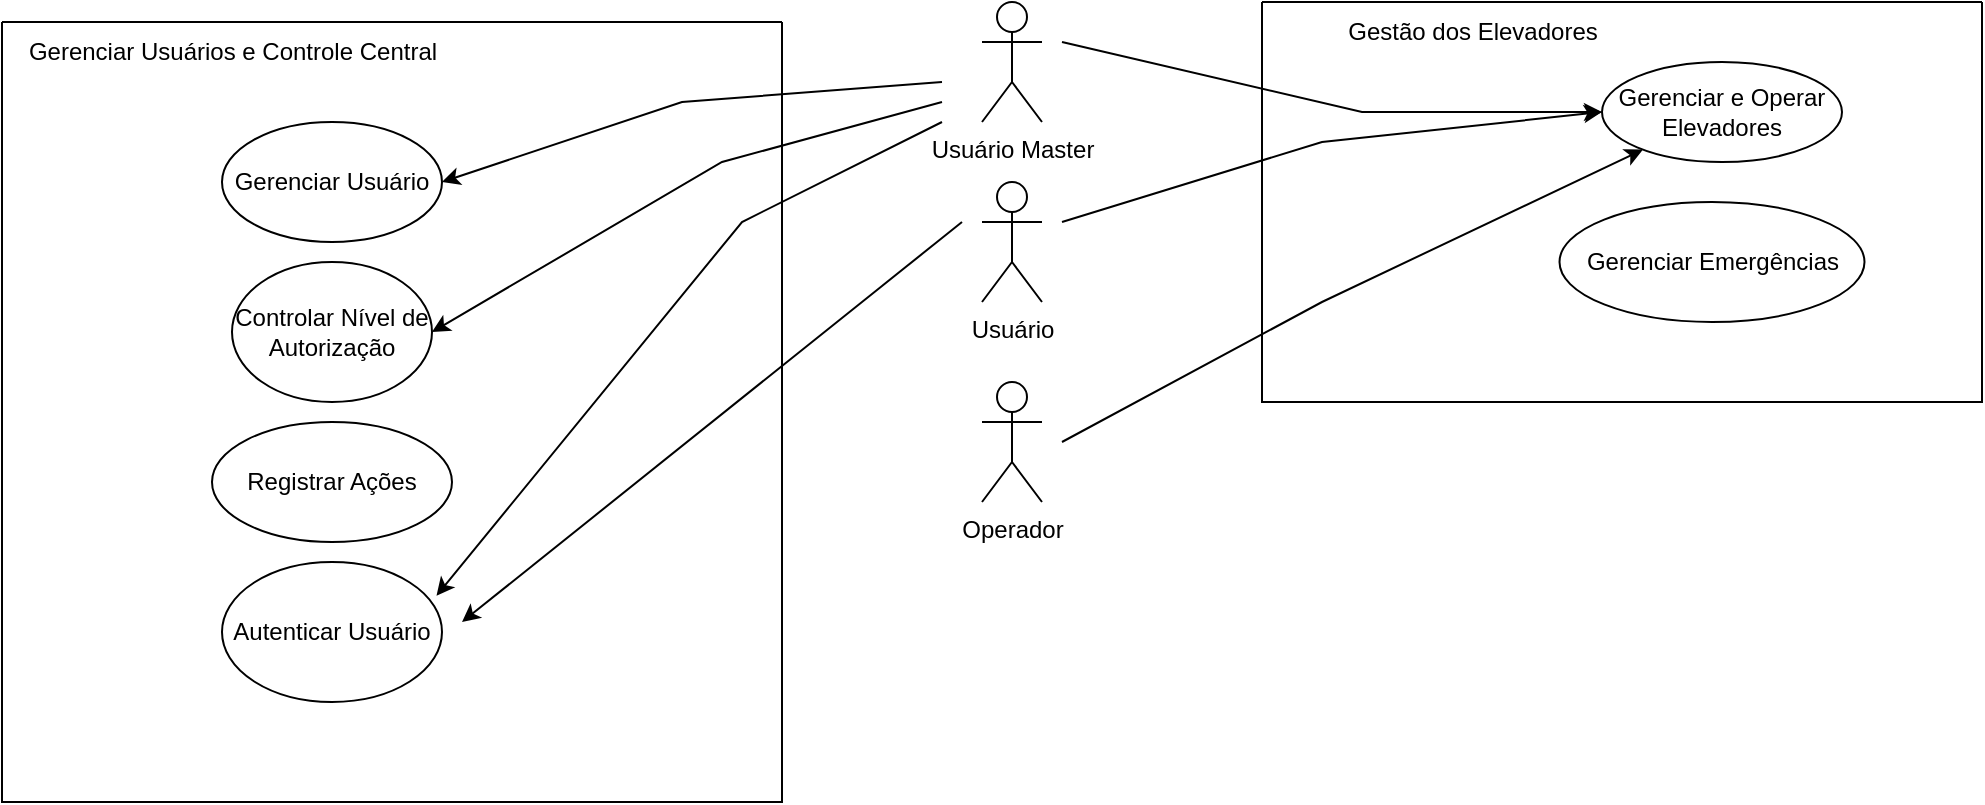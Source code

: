 <mxfile version="24.8.4" pages="9">
  <diagram name="Página-1" id="xrkl8TNE4yBXMPA0YUC_">
    <mxGraphModel dx="2342" dy="1013" grid="1" gridSize="10" guides="1" tooltips="1" connect="1" arrows="1" fold="1" page="1" pageScale="1" pageWidth="827" pageHeight="1169" math="0" shadow="0">
      <root>
        <mxCell id="0" />
        <mxCell id="1" parent="0" />
        <mxCell id="o24NF78LJmIi3UWgeAHa-2" value="Usuário" style="shape=umlActor;verticalLabelPosition=bottom;verticalAlign=top;html=1;outlineConnect=0;" vertex="1" parent="1">
          <mxGeometry x="540" y="130" width="30" height="60" as="geometry" />
        </mxCell>
        <mxCell id="o24NF78LJmIi3UWgeAHa-3" value="" style="swimlane;startSize=0;" vertex="1" parent="1">
          <mxGeometry x="50" y="50" width="390" height="390" as="geometry" />
        </mxCell>
        <mxCell id="o24NF78LJmIi3UWgeAHa-4" value=" Gerenciar Usuários e Controle Central" style="text;html=1;align=center;verticalAlign=middle;resizable=0;points=[];autosize=1;strokeColor=none;fillColor=none;" vertex="1" parent="o24NF78LJmIi3UWgeAHa-3">
          <mxGeometry width="230" height="30" as="geometry" />
        </mxCell>
        <mxCell id="o24NF78LJmIi3UWgeAHa-5" value="Gerenciar Usuário" style="ellipse;whiteSpace=wrap;html=1;" vertex="1" parent="o24NF78LJmIi3UWgeAHa-3">
          <mxGeometry x="110" y="50" width="110" height="60" as="geometry" />
        </mxCell>
        <mxCell id="o24NF78LJmIi3UWgeAHa-6" value="Controlar Nível de Autorização" style="ellipse;whiteSpace=wrap;html=1;" vertex="1" parent="o24NF78LJmIi3UWgeAHa-3">
          <mxGeometry x="115" y="120" width="100" height="70" as="geometry" />
        </mxCell>
        <mxCell id="o24NF78LJmIi3UWgeAHa-7" value="Autenticar Usuário" style="ellipse;whiteSpace=wrap;html=1;" vertex="1" parent="o24NF78LJmIi3UWgeAHa-3">
          <mxGeometry x="110" y="270" width="110" height="70" as="geometry" />
        </mxCell>
        <mxCell id="o24NF78LJmIi3UWgeAHa-8" value="Registrar Ações" style="ellipse;whiteSpace=wrap;html=1;" vertex="1" parent="o24NF78LJmIi3UWgeAHa-3">
          <mxGeometry x="105" y="200" width="120" height="60" as="geometry" />
        </mxCell>
        <mxCell id="o24NF78LJmIi3UWgeAHa-47" value="" style="endArrow=classic;html=1;rounded=0;entryX=1;entryY=0.5;entryDx=0;entryDy=0;" edge="1" parent="o24NF78LJmIi3UWgeAHa-3" target="o24NF78LJmIi3UWgeAHa-5">
          <mxGeometry width="50" height="50" relative="1" as="geometry">
            <mxPoint x="470" y="30" as="sourcePoint" />
            <mxPoint x="350" y="90" as="targetPoint" />
            <Array as="points">
              <mxPoint x="340" y="40" />
            </Array>
          </mxGeometry>
        </mxCell>
        <mxCell id="o24NF78LJmIi3UWgeAHa-9" value="Usuário Master" style="shape=umlActor;verticalLabelPosition=bottom;verticalAlign=top;html=1;outlineConnect=0;" vertex="1" parent="1">
          <mxGeometry x="540" y="40" width="30" height="60" as="geometry" />
        </mxCell>
        <mxCell id="o24NF78LJmIi3UWgeAHa-16" value="" style="swimlane;startSize=0;" vertex="1" parent="1">
          <mxGeometry x="680" y="40" width="360" height="200" as="geometry" />
        </mxCell>
        <mxCell id="o24NF78LJmIi3UWgeAHa-17" value="Gestão dos Elevadores" style="text;html=1;align=center;verticalAlign=middle;resizable=0;points=[];autosize=1;strokeColor=none;fillColor=none;" vertex="1" parent="o24NF78LJmIi3UWgeAHa-16">
          <mxGeometry x="30" width="150" height="30" as="geometry" />
        </mxCell>
        <mxCell id="o24NF78LJmIi3UWgeAHa-18" value="Gerenciar e Operar Elevadores" style="ellipse;whiteSpace=wrap;html=1;" vertex="1" parent="o24NF78LJmIi3UWgeAHa-16">
          <mxGeometry x="170" y="30" width="120" height="50" as="geometry" />
        </mxCell>
        <mxCell id="o24NF78LJmIi3UWgeAHa-19" value="Gerenciar Emergências" style="ellipse;whiteSpace=wrap;html=1;" vertex="1" parent="o24NF78LJmIi3UWgeAHa-16">
          <mxGeometry x="148.75" y="100" width="152.5" height="60" as="geometry" />
        </mxCell>
        <mxCell id="o24NF78LJmIi3UWgeAHa-52" value="" style="endArrow=classic;html=1;rounded=0;entryX=0;entryY=0.5;entryDx=0;entryDy=0;" edge="1" parent="o24NF78LJmIi3UWgeAHa-16" target="o24NF78LJmIi3UWgeAHa-18">
          <mxGeometry width="50" height="50" relative="1" as="geometry">
            <mxPoint x="-100" y="110" as="sourcePoint" />
            <mxPoint x="90" y="182.958" as="targetPoint" />
            <Array as="points">
              <mxPoint x="30" y="70" />
            </Array>
          </mxGeometry>
        </mxCell>
        <mxCell id="o24NF78LJmIi3UWgeAHa-30" value="Operador" style="shape=umlActor;verticalLabelPosition=bottom;verticalAlign=top;html=1;outlineConnect=0;" vertex="1" parent="1">
          <mxGeometry x="540" y="230" width="30" height="60" as="geometry" />
        </mxCell>
        <mxCell id="o24NF78LJmIi3UWgeAHa-49" value="" style="endArrow=classic;html=1;rounded=0;entryX=1;entryY=0.5;entryDx=0;entryDy=0;" edge="1" parent="1" target="o24NF78LJmIi3UWgeAHa-6">
          <mxGeometry width="50" height="50" relative="1" as="geometry">
            <mxPoint x="520" y="90" as="sourcePoint" />
            <mxPoint x="280" y="140" as="targetPoint" />
            <Array as="points">
              <mxPoint x="410" y="120" />
            </Array>
          </mxGeometry>
        </mxCell>
        <mxCell id="o24NF78LJmIi3UWgeAHa-50" value="" style="endArrow=classic;html=1;rounded=0;entryX=0.975;entryY=0.241;entryDx=0;entryDy=0;entryPerimeter=0;" edge="1" parent="1" target="o24NF78LJmIi3UWgeAHa-7">
          <mxGeometry width="50" height="50" relative="1" as="geometry">
            <mxPoint x="520" y="100" as="sourcePoint" />
            <mxPoint x="290" y="150" as="targetPoint" />
            <Array as="points">
              <mxPoint x="420" y="150" />
            </Array>
          </mxGeometry>
        </mxCell>
        <mxCell id="o24NF78LJmIi3UWgeAHa-51" value="" style="endArrow=classic;html=1;rounded=0;" edge="1" parent="1">
          <mxGeometry width="50" height="50" relative="1" as="geometry">
            <mxPoint x="530" y="150" as="sourcePoint" />
            <mxPoint x="280" y="350" as="targetPoint" />
            <Array as="points" />
          </mxGeometry>
        </mxCell>
        <mxCell id="o24NF78LJmIi3UWgeAHa-54" value="" style="endArrow=classic;html=1;rounded=0;" edge="1" parent="1" target="o24NF78LJmIi3UWgeAHa-18">
          <mxGeometry width="50" height="50" relative="1" as="geometry">
            <mxPoint x="580" y="60" as="sourcePoint" />
            <mxPoint x="860" y="105" as="targetPoint" />
            <Array as="points">
              <mxPoint x="730" y="95" />
            </Array>
          </mxGeometry>
        </mxCell>
        <mxCell id="o24NF78LJmIi3UWgeAHa-55" value="" style="endArrow=classic;html=1;rounded=0;" edge="1" parent="1" target="o24NF78LJmIi3UWgeAHa-18">
          <mxGeometry width="50" height="50" relative="1" as="geometry">
            <mxPoint x="580" y="260" as="sourcePoint" />
            <mxPoint x="870" y="115" as="targetPoint" />
            <Array as="points">
              <mxPoint x="710" y="190" />
            </Array>
          </mxGeometry>
        </mxCell>
      </root>
    </mxGraphModel>
  </diagram>
  <diagram id="zq2aJBKbevPxOLjNjrOz" name="Página-2">
    <mxGraphModel dx="855" dy="918" grid="1" gridSize="10" guides="1" tooltips="1" connect="1" arrows="1" fold="1" page="1" pageScale="1" pageWidth="827" pageHeight="1169" math="0" shadow="0">
      <root>
        <mxCell id="0" />
        <mxCell id="1" parent="0" />
        <mxCell id="V6ENTacNgs6iLho6otmv-1" value="Usuario" style="swimlane;fontStyle=1;align=center;verticalAlign=top;childLayout=stackLayout;horizontal=1;startSize=30;horizontalStack=0;resizeParent=1;resizeParentMax=0;resizeLast=0;collapsible=1;marginBottom=0;whiteSpace=wrap;html=1;" vertex="1" parent="1">
          <mxGeometry x="80" y="60" width="210" height="220" as="geometry" />
        </mxCell>
        <mxCell id="V6ENTacNgs6iLho6otmv-2" value="&lt;span style=&quot;background-color: initial;&quot;&gt;nome: string&lt;/span&gt;&lt;br&gt;&lt;span style=&quot;background-color: initial;&quot;&gt;email: string&lt;/span&gt;&lt;br&gt;&lt;span style=&quot;background-color: initial;&quot;&gt;senha: string&lt;/span&gt;&lt;br&gt;&lt;span style=&quot;background-color: initial;&quot;&gt;ultimoLogin: Date&lt;/span&gt;&lt;br&gt;&lt;span style=&quot;background-color: initial;&quot;&gt;tentativasFalhas: int&lt;/span&gt;&lt;br&gt;&lt;span style=&quot;background-color: initial;&quot;&gt;nivelAcesso: string&lt;/span&gt;" style="text;strokeColor=none;fillColor=none;align=left;verticalAlign=top;spacingLeft=4;spacingRight=4;overflow=hidden;rotatable=0;points=[[0,0.5],[1,0.5]];portConstraint=eastwest;whiteSpace=wrap;html=1;" vertex="1" parent="V6ENTacNgs6iLho6otmv-1">
          <mxGeometry y="30" width="210" height="100" as="geometry" />
        </mxCell>
        <mxCell id="V6ENTacNgs6iLho6otmv-3" value="" style="line;strokeWidth=1;fillColor=none;align=left;verticalAlign=middle;spacingTop=-1;spacingLeft=3;spacingRight=3;rotatable=0;labelPosition=right;points=[];portConstraint=eastwest;strokeColor=inherit;" vertex="1" parent="V6ENTacNgs6iLho6otmv-1">
          <mxGeometry y="130" width="210" height="8" as="geometry" />
        </mxCell>
        <mxCell id="V6ENTacNgs6iLho6otmv-4" value="&lt;span style=&quot;background-color: initial;&quot;&gt;autenticar(email: string, senha: string): bool&lt;/span&gt;&lt;br&gt;&lt;span style=&quot;background-color: initial;&quot;&gt;gerenciarPerfil()&lt;/span&gt;&lt;br&gt;&lt;span style=&quot;background-color: initial;&quot;&gt;definirNivelAcesso(nivel: string)&lt;/span&gt;" style="text;strokeColor=none;fillColor=none;align=left;verticalAlign=top;spacingLeft=4;spacingRight=4;overflow=hidden;rotatable=0;points=[[0,0.5],[1,0.5]];portConstraint=eastwest;whiteSpace=wrap;html=1;" vertex="1" parent="V6ENTacNgs6iLho6otmv-1">
          <mxGeometry y="138" width="210" height="82" as="geometry" />
        </mxCell>
        <mxCell id="V6ENTacNgs6iLho6otmv-5" value="Elevador" style="swimlane;fontStyle=1;align=center;verticalAlign=top;childLayout=stackLayout;horizontal=1;startSize=26;horizontalStack=0;resizeParent=1;resizeParentMax=0;resizeLast=0;collapsible=1;marginBottom=0;whiteSpace=wrap;html=1;" vertex="1" parent="1">
          <mxGeometry x="580" y="365" width="210" height="220" as="geometry" />
        </mxCell>
        <mxCell id="V6ENTacNgs6iLho6otmv-6" value="&lt;font face=&quot;Helvetica&quot;&gt;&lt;span style=&quot;background-color: initial;&quot;&gt;id: int&lt;/span&gt;&lt;br&gt;&lt;span style=&quot;background-color: initial;&quot;&gt;andarAtual: int&lt;/span&gt;&lt;br&gt;&lt;span style=&quot;background-color: initial;&quot;&gt;cargaAtual: float&lt;/span&gt;&lt;br&gt;&lt;span style=&quot;background-color: initial;&quot;&gt;capacidadeMaxima: float&lt;/span&gt;&lt;br&gt;&lt;span style=&quot;background-color: initial;&quot;&gt;status: string&lt;/span&gt;&lt;/font&gt;" style="text;strokeColor=none;fillColor=none;align=left;verticalAlign=top;spacingLeft=4;spacingRight=4;overflow=hidden;rotatable=0;points=[[0,0.5],[1,0.5]];portConstraint=eastwest;whiteSpace=wrap;html=1;" vertex="1" parent="V6ENTacNgs6iLho6otmv-5">
          <mxGeometry y="26" width="210" height="84" as="geometry" />
        </mxCell>
        <mxCell id="V6ENTacNgs6iLho6otmv-7" value="" style="line;strokeWidth=1;fillColor=none;align=left;verticalAlign=middle;spacingTop=-1;spacingLeft=3;spacingRight=3;rotatable=0;labelPosition=right;points=[];portConstraint=eastwest;strokeColor=inherit;" vertex="1" parent="V6ENTacNgs6iLho6otmv-5">
          <mxGeometry y="110" width="210" height="8" as="geometry" />
        </mxCell>
        <mxCell id="V6ENTacNgs6iLho6otmv-8" value="&lt;span style=&quot;background-color: initial;&quot;&gt;chamar(andar: int)&lt;/span&gt;&lt;br&gt;&lt;span style=&quot;background-color: initial;&quot;&gt;mover(andarDestino: int)&lt;/span&gt;&lt;br&gt;&lt;span style=&quot;background-color: initial;&quot;&gt;verificarCarga(): bool&lt;/span&gt;&lt;br&gt;&lt;span style=&quot;background-color: initial;&quot;&gt;abrirPorta()&lt;/span&gt;&lt;br&gt;&lt;span style=&quot;background-color: initial;&quot;&gt;fecharPorta()&lt;/span&gt;&lt;br&gt;&lt;span style=&quot;background-color: initial;&quot;&gt;executarProcedimentoEmergencia()&lt;/span&gt;" style="text;strokeColor=none;fillColor=none;align=left;verticalAlign=top;spacingLeft=4;spacingRight=4;overflow=hidden;rotatable=0;points=[[0,0.5],[1,0.5]];portConstraint=eastwest;whiteSpace=wrap;html=1;" vertex="1" parent="V6ENTacNgs6iLho6otmv-5">
          <mxGeometry y="118" width="210" height="102" as="geometry" />
        </mxCell>
        <mxCell id="V6ENTacNgs6iLho6otmv-9" value="Display" style="swimlane;fontStyle=1;align=center;verticalAlign=top;childLayout=stackLayout;horizontal=1;startSize=26;horizontalStack=0;resizeParent=1;resizeParentMax=0;resizeLast=0;collapsible=1;marginBottom=0;whiteSpace=wrap;html=1;" vertex="1" parent="1">
          <mxGeometry x="124" y="585" width="290" height="130" as="geometry" />
        </mxCell>
        <mxCell id="V6ENTacNgs6iLho6otmv-10" value="&lt;span style=&quot;background-color: initial;&quot;&gt;andarAtual: int&lt;/span&gt;&lt;br&gt;&lt;span style=&quot;background-color: initial;&quot;&gt;destinos: List&amp;lt;int&amp;gt;&lt;/span&gt;" style="text;strokeColor=none;fillColor=none;align=left;verticalAlign=top;spacingLeft=4;spacingRight=4;overflow=hidden;rotatable=0;points=[[0,0.5],[1,0.5]];portConstraint=eastwest;whiteSpace=wrap;html=1;" vertex="1" parent="V6ENTacNgs6iLho6otmv-9">
          <mxGeometry y="26" width="290" height="54" as="geometry" />
        </mxCell>
        <mxCell id="V6ENTacNgs6iLho6otmv-11" value="" style="line;strokeWidth=1;fillColor=none;align=left;verticalAlign=middle;spacingTop=-1;spacingLeft=3;spacingRight=3;rotatable=0;labelPosition=right;points=[];portConstraint=eastwest;strokeColor=inherit;" vertex="1" parent="V6ENTacNgs6iLho6otmv-9">
          <mxGeometry y="80" width="290" height="8" as="geometry" />
        </mxCell>
        <mxCell id="V6ENTacNgs6iLho6otmv-12" value="&lt;span style=&quot;background-color: initial;&quot;&gt;atualizarDisplay(andarAtual: int, destinos: List&amp;lt;int&amp;gt;)&lt;/span&gt;" style="text;strokeColor=none;fillColor=none;align=left;verticalAlign=top;spacingLeft=4;spacingRight=4;overflow=hidden;rotatable=0;points=[[0,0.5],[1,0.5]];portConstraint=eastwest;whiteSpace=wrap;html=1;" vertex="1" parent="V6ENTacNgs6iLho6otmv-9">
          <mxGeometry y="88" width="290" height="42" as="geometry" />
        </mxCell>
        <mxCell id="V6ENTacNgs6iLho6otmv-13" value="SalaDeComando" style="swimlane;fontStyle=1;align=center;verticalAlign=top;childLayout=stackLayout;horizontal=1;startSize=26;horizontalStack=0;resizeParent=1;resizeParentMax=0;resizeLast=0;collapsible=1;marginBottom=0;whiteSpace=wrap;html=1;" vertex="1" parent="1">
          <mxGeometry x="600" y="70" width="200" height="170" as="geometry" />
        </mxCell>
        <mxCell id="V6ENTacNgs6iLho6otmv-14" value="&lt;span style=&quot;background-color: initial;&quot;&gt;listaUsuarios: List&amp;lt;Usuario&amp;gt;&lt;/span&gt;&lt;br&gt;&lt;span style=&quot;background-color: initial;&quot;&gt;listaElevadores: List&amp;lt;Elevador&amp;gt;&lt;/span&gt;" style="text;strokeColor=none;fillColor=none;align=left;verticalAlign=top;spacingLeft=4;spacingRight=4;overflow=hidden;rotatable=0;points=[[0,0.5],[1,0.5]];portConstraint=eastwest;whiteSpace=wrap;html=1;" vertex="1" parent="V6ENTacNgs6iLho6otmv-13">
          <mxGeometry y="26" width="200" height="54" as="geometry" />
        </mxCell>
        <mxCell id="V6ENTacNgs6iLho6otmv-15" value="" style="line;strokeWidth=1;fillColor=none;align=left;verticalAlign=middle;spacingTop=-1;spacingLeft=3;spacingRight=3;rotatable=0;labelPosition=right;points=[];portConstraint=eastwest;strokeColor=inherit;" vertex="1" parent="V6ENTacNgs6iLho6otmv-13">
          <mxGeometry y="80" width="200" height="8" as="geometry" />
        </mxCell>
        <mxCell id="V6ENTacNgs6iLho6otmv-16" value="&lt;span style=&quot;background-color: initial;&quot;&gt;gerenciarUsuarios()&lt;/span&gt;&lt;br&gt;&lt;span style=&quot;background-color: initial;&quot;&gt;configurarElevadores()&lt;/span&gt;&lt;br&gt;&lt;span style=&quot;background-color: initial;&quot;&gt;registrarAcao(usuario: Usuario, acao: string)&lt;/span&gt;" style="text;strokeColor=none;fillColor=none;align=left;verticalAlign=top;spacingLeft=4;spacingRight=4;overflow=hidden;rotatable=0;points=[[0,0.5],[1,0.5]];portConstraint=eastwest;whiteSpace=wrap;html=1;" vertex="1" parent="V6ENTacNgs6iLho6otmv-13">
          <mxGeometry y="88" width="200" height="82" as="geometry" />
        </mxCell>
        <mxCell id="V6ENTacNgs6iLho6otmv-17" value="Log" style="swimlane;fontStyle=1;align=center;verticalAlign=top;childLayout=stackLayout;horizontal=1;startSize=26;horizontalStack=0;resizeParent=1;resizeParentMax=0;resizeLast=0;collapsible=1;marginBottom=0;whiteSpace=wrap;html=1;" vertex="1" parent="1">
          <mxGeometry x="200" y="350" width="160" height="160" as="geometry" />
        </mxCell>
        <mxCell id="V6ENTacNgs6iLho6otmv-18" value="&lt;span style=&quot;background-color: initial;&quot;&gt;dataHora: Date&lt;/span&gt;&lt;br&gt;&lt;span style=&quot;background-color: initial;&quot;&gt;usuario: string&lt;/span&gt;&lt;br&gt;&lt;span style=&quot;background-color: initial;&quot;&gt;acao: string&lt;/span&gt;" style="text;strokeColor=none;fillColor=none;align=left;verticalAlign=top;spacingLeft=4;spacingRight=4;overflow=hidden;rotatable=0;points=[[0,0.5],[1,0.5]];portConstraint=eastwest;whiteSpace=wrap;html=1;" vertex="1" parent="V6ENTacNgs6iLho6otmv-17">
          <mxGeometry y="26" width="160" height="94" as="geometry" />
        </mxCell>
        <mxCell id="V6ENTacNgs6iLho6otmv-19" value="" style="line;strokeWidth=1;fillColor=none;align=left;verticalAlign=middle;spacingTop=-1;spacingLeft=3;spacingRight=3;rotatable=0;labelPosition=right;points=[];portConstraint=eastwest;strokeColor=inherit;" vertex="1" parent="V6ENTacNgs6iLho6otmv-17">
          <mxGeometry y="120" width="160" height="8" as="geometry" />
        </mxCell>
        <mxCell id="V6ENTacNgs6iLho6otmv-20" value="registrarAcao()" style="text;strokeColor=none;fillColor=none;align=left;verticalAlign=top;spacingLeft=4;spacingRight=4;overflow=hidden;rotatable=0;points=[[0,0.5],[1,0.5]];portConstraint=eastwest;whiteSpace=wrap;html=1;" vertex="1" parent="V6ENTacNgs6iLho6otmv-17">
          <mxGeometry y="128" width="160" height="32" as="geometry" />
        </mxCell>
        <mxCell id="V6ENTacNgs6iLho6otmv-22" value="" style="endArrow=classic;html=1;rounded=0;exitX=0;exitY=0.5;exitDx=0;exitDy=0;entryX=1;entryY=0.5;entryDx=0;entryDy=0;" edge="1" parent="1" source="V6ENTacNgs6iLho6otmv-14" target="V6ENTacNgs6iLho6otmv-2">
          <mxGeometry width="50" height="50" relative="1" as="geometry">
            <mxPoint x="620" y="370" as="sourcePoint" />
            <mxPoint x="540" y="280" as="targetPoint" />
          </mxGeometry>
        </mxCell>
        <mxCell id="V6ENTacNgs6iLho6otmv-23" value="1" style="text;html=1;align=center;verticalAlign=middle;resizable=0;points=[];autosize=1;strokeColor=none;fillColor=none;" vertex="1" parent="1">
          <mxGeometry x="570" y="88" width="30" height="30" as="geometry" />
        </mxCell>
        <mxCell id="V6ENTacNgs6iLho6otmv-24" value="*" style="text;html=1;align=center;verticalAlign=middle;resizable=0;points=[];autosize=1;strokeColor=none;fillColor=none;" vertex="1" parent="1">
          <mxGeometry x="310" y="100" width="30" height="30" as="geometry" />
        </mxCell>
        <mxCell id="V6ENTacNgs6iLho6otmv-25" value="" style="endArrow=classic;html=1;rounded=0;exitX=0.432;exitY=0.997;exitDx=0;exitDy=0;exitPerimeter=0;" edge="1" parent="1" source="V6ENTacNgs6iLho6otmv-16">
          <mxGeometry width="50" height="50" relative="1" as="geometry">
            <mxPoint x="610" y="133" as="sourcePoint" />
            <mxPoint x="670" y="360" as="targetPoint" />
          </mxGeometry>
        </mxCell>
        <mxCell id="V6ENTacNgs6iLho6otmv-26" value="1" style="text;html=1;align=center;verticalAlign=middle;resizable=0;points=[];autosize=1;strokeColor=none;fillColor=none;" vertex="1" parent="1">
          <mxGeometry x="650" y="240" width="30" height="30" as="geometry" />
        </mxCell>
        <mxCell id="V6ENTacNgs6iLho6otmv-27" value="*" style="text;html=1;align=center;verticalAlign=middle;resizable=0;points=[];autosize=1;strokeColor=none;fillColor=none;" vertex="1" parent="1">
          <mxGeometry x="630" y="330" width="30" height="30" as="geometry" />
        </mxCell>
        <mxCell id="V6ENTacNgs6iLho6otmv-28" value="" style="endArrow=classic;html=1;rounded=0;exitX=0;exitY=0.5;exitDx=0;exitDy=0;entryX=1;entryY=0.5;entryDx=0;entryDy=0;" edge="1" parent="1" target="V6ENTacNgs6iLho6otmv-10">
          <mxGeometry width="50" height="50" relative="1" as="geometry">
            <mxPoint x="580" y="450" as="sourcePoint" />
            <mxPoint x="270" y="467" as="targetPoint" />
            <Array as="points">
              <mxPoint x="530" y="560" />
            </Array>
          </mxGeometry>
        </mxCell>
        <mxCell id="V6ENTacNgs6iLho6otmv-29" value="1" style="text;html=1;align=center;verticalAlign=middle;resizable=0;points=[];autosize=1;strokeColor=none;fillColor=none;" vertex="1" parent="1">
          <mxGeometry x="540" y="430" width="30" height="30" as="geometry" />
        </mxCell>
        <mxCell id="V6ENTacNgs6iLho6otmv-30" value="1" style="text;html=1;align=center;verticalAlign=middle;resizable=0;points=[];autosize=1;strokeColor=none;fillColor=none;" vertex="1" parent="1">
          <mxGeometry x="420" y="580" width="30" height="30" as="geometry" />
        </mxCell>
        <mxCell id="V6ENTacNgs6iLho6otmv-31" value="" style="endArrow=classic;html=1;rounded=0;entryX=0.997;entryY=0.722;entryDx=0;entryDy=0;entryPerimeter=0;exitX=0.75;exitY=0;exitDx=0;exitDy=0;" edge="1" parent="1" source="V6ENTacNgs6iLho6otmv-17" target="V6ENTacNgs6iLho6otmv-4">
          <mxGeometry width="50" height="50" relative="1" as="geometry">
            <mxPoint x="420" y="300" as="sourcePoint" />
            <mxPoint x="300" y="287" as="targetPoint" />
            <Array as="points">
              <mxPoint x="310" y="310" />
            </Array>
          </mxGeometry>
        </mxCell>
        <mxCell id="V6ENTacNgs6iLho6otmv-32" value="1" style="text;html=1;align=center;verticalAlign=middle;resizable=0;points=[];autosize=1;strokeColor=none;fillColor=none;" vertex="1" parent="1">
          <mxGeometry x="290" y="240" width="30" height="30" as="geometry" />
        </mxCell>
        <mxCell id="V6ENTacNgs6iLho6otmv-33" value="1" style="text;html=1;align=center;verticalAlign=middle;resizable=0;points=[];autosize=1;strokeColor=none;fillColor=none;" vertex="1" parent="1">
          <mxGeometry x="320" y="320" width="30" height="30" as="geometry" />
        </mxCell>
      </root>
    </mxGraphModel>
  </diagram>
  <diagram id="BCAF_qWIoQmdj7AnMjZS" name="Página-4">
    <mxGraphModel dx="513" dy="551" grid="1" gridSize="10" guides="1" tooltips="1" connect="1" arrows="1" fold="1" page="1" pageScale="1" pageWidth="827" pageHeight="1169" math="0" shadow="0">
      <root>
        <mxCell id="0" />
        <mxCell id="1" parent="0" />
        <mxCell id="XjX9fyjNQh66Vp_QkWe_-1" value="Usuario" style="shape=umlLifeline;perimeter=lifelinePerimeter;whiteSpace=wrap;html=1;container=1;dropTarget=0;collapsible=0;recursiveResize=0;outlineConnect=0;portConstraint=eastwest;newEdgeStyle={&quot;curved&quot;:0,&quot;rounded&quot;:0};" vertex="1" parent="1">
          <mxGeometry x="400" y="170" width="100" height="300" as="geometry" />
        </mxCell>
        <mxCell id="XjX9fyjNQh66Vp_QkWe_-2" value="" style="html=1;points=[[0,0,0,0,5],[0,1,0,0,-5],[1,0,0,0,5],[1,1,0,0,-5]];perimeter=orthogonalPerimeter;outlineConnect=0;targetShapes=umlLifeline;portConstraint=eastwest;newEdgeStyle={&quot;curved&quot;:0,&quot;rounded&quot;:0};" vertex="1" parent="XjX9fyjNQh66Vp_QkWe_-1">
          <mxGeometry x="45" y="60" width="10" height="120" as="geometry" />
        </mxCell>
        <mxCell id="XjX9fyjNQh66Vp_QkWe_-3" value="SalaDeComando" style="shape=umlLifeline;perimeter=lifelinePerimeter;whiteSpace=wrap;html=1;container=1;dropTarget=0;collapsible=0;recursiveResize=0;outlineConnect=0;portConstraint=eastwest;newEdgeStyle={&quot;curved&quot;:0,&quot;rounded&quot;:0};" vertex="1" parent="1">
          <mxGeometry x="260" y="170" width="100" height="350" as="geometry" />
        </mxCell>
        <mxCell id="XjX9fyjNQh66Vp_QkWe_-4" value="" style="html=1;points=[[0,0,0,0,5],[0,1,0,0,-5],[1,0,0,0,5],[1,1,0,0,-5]];perimeter=orthogonalPerimeter;outlineConnect=0;targetShapes=umlLifeline;portConstraint=eastwest;newEdgeStyle={&quot;curved&quot;:0,&quot;rounded&quot;:0};" vertex="1" parent="XjX9fyjNQh66Vp_QkWe_-3">
          <mxGeometry x="45" y="60" width="10" height="220" as="geometry" />
        </mxCell>
        <mxCell id="XjX9fyjNQh66Vp_QkWe_-5" value="Log" style="shape=umlLifeline;perimeter=lifelinePerimeter;whiteSpace=wrap;html=1;container=1;dropTarget=0;collapsible=0;recursiveResize=0;outlineConnect=0;portConstraint=eastwest;newEdgeStyle={&quot;curved&quot;:0,&quot;rounded&quot;:0};" vertex="1" parent="1">
          <mxGeometry x="540" y="170" width="100" height="310" as="geometry" />
        </mxCell>
        <mxCell id="XjX9fyjNQh66Vp_QkWe_-6" value="" style="html=1;points=[[0,0,0,0,5],[0,1,0,0,-5],[1,0,0,0,5],[1,1,0,0,-5]];perimeter=orthogonalPerimeter;outlineConnect=0;targetShapes=umlLifeline;portConstraint=eastwest;newEdgeStyle={&quot;curved&quot;:0,&quot;rounded&quot;:0};" vertex="1" parent="XjX9fyjNQh66Vp_QkWe_-5">
          <mxGeometry x="45" y="180" width="10" height="80" as="geometry" />
        </mxCell>
        <mxCell id="XjX9fyjNQh66Vp_QkWe_-7" value="" style="endArrow=classic;html=1;rounded=0;" edge="1" parent="1">
          <mxGeometry width="50" height="50" relative="1" as="geometry">
            <mxPoint x="449.92" y="270" as="sourcePoint" />
            <mxPoint x="310.087" y="270" as="targetPoint" />
          </mxGeometry>
        </mxCell>
        <mxCell id="XjX9fyjNQh66Vp_QkWe_-8" value="definirNivelAcesso(nivel)" style="text;html=1;align=center;verticalAlign=middle;resizable=0;points=[];autosize=1;strokeColor=none;fillColor=none;" vertex="1" parent="1">
          <mxGeometry x="305" y="240" width="150" height="30" as="geometry" />
        </mxCell>
        <mxCell id="XjX9fyjNQh66Vp_QkWe_-9" value="" style="endArrow=classic;html=1;rounded=0;dashed=1;" edge="1" parent="1" source="XjX9fyjNQh66Vp_QkWe_-13">
          <mxGeometry width="50" height="50" relative="1" as="geometry">
            <mxPoint x="182.75" y="384.71" as="sourcePoint" />
            <mxPoint x="317.25" y="384.71" as="targetPoint" />
          </mxGeometry>
        </mxCell>
        <mxCell id="XjX9fyjNQh66Vp_QkWe_-10" value="gerenciarUsuarios()" style="text;html=1;align=center;verticalAlign=middle;resizable=0;points=[];autosize=1;strokeColor=none;fillColor=none;" vertex="1" parent="1">
          <mxGeometry x="315" y="280" width="130" height="30" as="geometry" />
        </mxCell>
        <mxCell id="XjX9fyjNQh66Vp_QkWe_-11" value="" style="endArrow=classic;html=1;rounded=0;dashed=1;exitX=0.5;exitY=0.591;exitDx=0;exitDy=0;exitPerimeter=0;" edge="1" parent="1">
          <mxGeometry width="50" height="50" relative="1" as="geometry">
            <mxPoint x="310.04" y="344.71" as="sourcePoint" />
            <mxPoint x="189.969" y="344.71" as="targetPoint" />
          </mxGeometry>
        </mxCell>
        <mxCell id="XjX9fyjNQh66Vp_QkWe_-12" value="valida" style="text;html=1;align=center;verticalAlign=middle;resizable=0;points=[];autosize=1;strokeColor=none;fillColor=none;" vertex="1" parent="1">
          <mxGeometry x="230" y="350" width="50" height="30" as="geometry" />
        </mxCell>
        <mxCell id="XjX9fyjNQh66Vp_QkWe_-13" value="" style="shape=umlLifeline;perimeter=lifelinePerimeter;whiteSpace=wrap;html=1;container=1;dropTarget=0;collapsible=0;recursiveResize=0;outlineConnect=0;portConstraint=eastwest;newEdgeStyle={&quot;curved&quot;:0,&quot;rounded&quot;:0};participant=umlActor;" vertex="1" parent="1">
          <mxGeometry x="180" y="180" width="20" height="350" as="geometry" />
        </mxCell>
        <mxCell id="XjX9fyjNQh66Vp_QkWe_-14" value="" style="html=1;points=[[0,0,0,0,5],[0,1,0,0,-5],[1,0,0,0,5],[1,1,0,0,-5]];perimeter=orthogonalPerimeter;outlineConnect=0;targetShapes=umlLifeline;portConstraint=eastwest;newEdgeStyle={&quot;curved&quot;:0,&quot;rounded&quot;:0};" vertex="1" parent="XjX9fyjNQh66Vp_QkWe_-13">
          <mxGeometry x="5" y="140" width="10" height="80" as="geometry" />
        </mxCell>
        <mxCell id="XjX9fyjNQh66Vp_QkWe_-15" value="" style="html=1;points=[[0,0,0,0,5],[0,1,0,0,-5],[1,0,0,0,5],[1,1,0,0,-5]];perimeter=orthogonalPerimeter;outlineConnect=0;targetShapes=umlLifeline;portConstraint=eastwest;newEdgeStyle={&quot;curved&quot;:0,&quot;rounded&quot;:0};" vertex="1" parent="XjX9fyjNQh66Vp_QkWe_-13">
          <mxGeometry x="5" y="260" width="10" height="50" as="geometry" />
        </mxCell>
        <mxCell id="XjX9fyjNQh66Vp_QkWe_-16" value="Usuário Master" style="text;html=1;align=center;verticalAlign=middle;resizable=0;points=[];autosize=1;strokeColor=none;fillColor=none;" vertex="1" parent="1">
          <mxGeometry x="140" y="140" width="100" height="30" as="geometry" />
        </mxCell>
        <mxCell id="XjX9fyjNQh66Vp_QkWe_-17" value="gerencia o nivel &lt;br&gt;de acesso" style="text;html=1;align=center;verticalAlign=middle;resizable=0;points=[];autosize=1;strokeColor=none;fillColor=none;" vertex="1" parent="1">
          <mxGeometry x="195" y="305" width="110" height="40" as="geometry" />
        </mxCell>
        <mxCell id="XjX9fyjNQh66Vp_QkWe_-18" value="" style="endArrow=classic;html=1;rounded=0;" edge="1" parent="1">
          <mxGeometry width="50" height="50" relative="1" as="geometry">
            <mxPoint x="315" y="320" as="sourcePoint" />
            <mxPoint x="449.5" y="320" as="targetPoint" />
          </mxGeometry>
        </mxCell>
        <mxCell id="XjX9fyjNQh66Vp_QkWe_-19" value="" style="endArrow=classic;html=1;rounded=0;" edge="1" parent="1">
          <mxGeometry width="50" height="50" relative="1" as="geometry">
            <mxPoint x="307.587" y="400.0" as="sourcePoint" />
            <mxPoint x="592.42" y="400" as="targetPoint" />
          </mxGeometry>
        </mxCell>
        <mxCell id="XjX9fyjNQh66Vp_QkWe_-20" value="registrarAcao(usuario, &quot;alteracao realizada&quot;)" style="text;html=1;align=center;verticalAlign=middle;resizable=0;points=[];autosize=1;strokeColor=none;fillColor=none;" vertex="1" parent="1">
          <mxGeometry x="330" y="370" width="260" height="30" as="geometry" />
        </mxCell>
        <mxCell id="XjX9fyjNQh66Vp_QkWe_-21" value="" style="endArrow=classic;html=1;rounded=0;" edge="1" parent="1" source="XjX9fyjNQh66Vp_QkWe_-5">
          <mxGeometry width="50" height="50" relative="1" as="geometry">
            <mxPoint x="430.07" y="430.0" as="sourcePoint" />
            <mxPoint x="309.999" y="430.0" as="targetPoint" />
          </mxGeometry>
        </mxCell>
        <mxCell id="XjX9fyjNQh66Vp_QkWe_-22" value="registrarAcao()" style="text;html=1;align=center;verticalAlign=middle;resizable=0;points=[];autosize=1;strokeColor=none;fillColor=none;" vertex="1" parent="1">
          <mxGeometry x="390" y="400" width="100" height="30" as="geometry" />
        </mxCell>
        <mxCell id="XjX9fyjNQh66Vp_QkWe_-23" value="" style="endArrow=classic;html=1;rounded=0;dashed=1;exitX=0.5;exitY=0.591;exitDx=0;exitDy=0;exitPerimeter=0;" edge="1" parent="1">
          <mxGeometry width="50" height="50" relative="1" as="geometry">
            <mxPoint x="310" y="444.58" as="sourcePoint" />
            <mxPoint x="189.929" y="444.58" as="targetPoint" />
          </mxGeometry>
        </mxCell>
        <mxCell id="XjX9fyjNQh66Vp_QkWe_-24" value="confirmado" style="text;html=1;align=center;verticalAlign=middle;resizable=0;points=[];autosize=1;strokeColor=none;fillColor=none;" vertex="1" parent="1">
          <mxGeometry x="210" y="410" width="80" height="30" as="geometry" />
        </mxCell>
      </root>
    </mxGraphModel>
  </diagram>
  <diagram id="dfa9Fa51E9YUR6IW1CBU" name="Página-3">
    <mxGraphModel dx="789" dy="848" grid="1" gridSize="10" guides="1" tooltips="1" connect="1" arrows="1" fold="1" page="1" pageScale="1" pageWidth="827" pageHeight="1169" math="0" shadow="0">
      <root>
        <mxCell id="0" />
        <mxCell id="1" parent="0" />
        <mxCell id="DOgYqkGLbrjq6ytVb9zi-9" value="Usuario" style="shape=umlLifeline;perimeter=lifelinePerimeter;whiteSpace=wrap;html=1;container=1;dropTarget=0;collapsible=0;recursiveResize=0;outlineConnect=0;portConstraint=eastwest;newEdgeStyle={&quot;curved&quot;:0,&quot;rounded&quot;:0};" vertex="1" parent="1">
          <mxGeometry x="400" y="170" width="100" height="300" as="geometry" />
        </mxCell>
        <mxCell id="DOgYqkGLbrjq6ytVb9zi-24" value="" style="html=1;points=[[0,0,0,0,5],[0,1,0,0,-5],[1,0,0,0,5],[1,1,0,0,-5]];perimeter=orthogonalPerimeter;outlineConnect=0;targetShapes=umlLifeline;portConstraint=eastwest;newEdgeStyle={&quot;curved&quot;:0,&quot;rounded&quot;:0};" vertex="1" parent="DOgYqkGLbrjq6ytVb9zi-9">
          <mxGeometry x="45" y="60" width="10" height="120" as="geometry" />
        </mxCell>
        <mxCell id="DOgYqkGLbrjq6ytVb9zi-10" value="SalaDeComando" style="shape=umlLifeline;perimeter=lifelinePerimeter;whiteSpace=wrap;html=1;container=1;dropTarget=0;collapsible=0;recursiveResize=0;outlineConnect=0;portConstraint=eastwest;newEdgeStyle={&quot;curved&quot;:0,&quot;rounded&quot;:0};" vertex="1" parent="1">
          <mxGeometry x="260" y="170" width="100" height="350" as="geometry" />
        </mxCell>
        <mxCell id="DOgYqkGLbrjq6ytVb9zi-13" value="" style="html=1;points=[[0,0,0,0,5],[0,1,0,0,-5],[1,0,0,0,5],[1,1,0,0,-5]];perimeter=orthogonalPerimeter;outlineConnect=0;targetShapes=umlLifeline;portConstraint=eastwest;newEdgeStyle={&quot;curved&quot;:0,&quot;rounded&quot;:0};" vertex="1" parent="DOgYqkGLbrjq6ytVb9zi-10">
          <mxGeometry x="45" y="60" width="10" height="220" as="geometry" />
        </mxCell>
        <mxCell id="DOgYqkGLbrjq6ytVb9zi-11" value="Log" style="shape=umlLifeline;perimeter=lifelinePerimeter;whiteSpace=wrap;html=1;container=1;dropTarget=0;collapsible=0;recursiveResize=0;outlineConnect=0;portConstraint=eastwest;newEdgeStyle={&quot;curved&quot;:0,&quot;rounded&quot;:0};" vertex="1" parent="1">
          <mxGeometry x="540" y="170" width="100" height="310" as="geometry" />
        </mxCell>
        <mxCell id="hsfgatnDVT8Qt60SPS0s-3" value="" style="html=1;points=[[0,0,0,0,5],[0,1,0,0,-5],[1,0,0,0,5],[1,1,0,0,-5]];perimeter=orthogonalPerimeter;outlineConnect=0;targetShapes=umlLifeline;portConstraint=eastwest;newEdgeStyle={&quot;curved&quot;:0,&quot;rounded&quot;:0};" vertex="1" parent="DOgYqkGLbrjq6ytVb9zi-11">
          <mxGeometry x="45" y="180" width="10" height="80" as="geometry" />
        </mxCell>
        <mxCell id="DOgYqkGLbrjq6ytVb9zi-14" value="" style="endArrow=classic;html=1;rounded=0;" edge="1" parent="1">
          <mxGeometry width="50" height="50" relative="1" as="geometry">
            <mxPoint x="449.92" y="270" as="sourcePoint" />
            <mxPoint x="310.087" y="270" as="targetPoint" />
          </mxGeometry>
        </mxCell>
        <mxCell id="DOgYqkGLbrjq6ytVb9zi-15" value="gerenciarPerfil()" style="text;html=1;align=center;verticalAlign=middle;resizable=0;points=[];autosize=1;strokeColor=none;fillColor=none;" vertex="1" parent="1">
          <mxGeometry x="325" y="240" width="110" height="30" as="geometry" />
        </mxCell>
        <mxCell id="DOgYqkGLbrjq6ytVb9zi-16" value="" style="endArrow=classic;html=1;rounded=0;dashed=1;" edge="1" parent="1" source="DOgYqkGLbrjq6ytVb9zi-27">
          <mxGeometry width="50" height="50" relative="1" as="geometry">
            <mxPoint x="182.75" y="384.71" as="sourcePoint" />
            <mxPoint x="317.25" y="384.71" as="targetPoint" />
          </mxGeometry>
        </mxCell>
        <mxCell id="DOgYqkGLbrjq6ytVb9zi-18" value="gerenciarUsuarios()" style="text;html=1;align=center;verticalAlign=middle;resizable=0;points=[];autosize=1;strokeColor=none;fillColor=none;" vertex="1" parent="1">
          <mxGeometry x="315" y="280" width="130" height="30" as="geometry" />
        </mxCell>
        <mxCell id="DOgYqkGLbrjq6ytVb9zi-19" value="" style="endArrow=classic;html=1;rounded=0;dashed=1;exitX=0.5;exitY=0.591;exitDx=0;exitDy=0;exitPerimeter=0;" edge="1" parent="1">
          <mxGeometry width="50" height="50" relative="1" as="geometry">
            <mxPoint x="310.04" y="344.71" as="sourcePoint" />
            <mxPoint x="189.969" y="344.71" as="targetPoint" />
          </mxGeometry>
        </mxCell>
        <mxCell id="DOgYqkGLbrjq6ytVb9zi-20" value="valida os dados" style="text;html=1;align=center;verticalAlign=middle;resizable=0;points=[];autosize=1;strokeColor=none;fillColor=none;" vertex="1" parent="1">
          <mxGeometry x="200" y="350" width="110" height="30" as="geometry" />
        </mxCell>
        <mxCell id="DOgYqkGLbrjq6ytVb9zi-27" value="" style="shape=umlLifeline;perimeter=lifelinePerimeter;whiteSpace=wrap;html=1;container=1;dropTarget=0;collapsible=0;recursiveResize=0;outlineConnect=0;portConstraint=eastwest;newEdgeStyle={&quot;curved&quot;:0,&quot;rounded&quot;:0};participant=umlActor;" vertex="1" parent="1">
          <mxGeometry x="180" y="180" width="20" height="350" as="geometry" />
        </mxCell>
        <mxCell id="hsfgatnDVT8Qt60SPS0s-4" value="" style="html=1;points=[[0,0,0,0,5],[0,1,0,0,-5],[1,0,0,0,5],[1,1,0,0,-5]];perimeter=orthogonalPerimeter;outlineConnect=0;targetShapes=umlLifeline;portConstraint=eastwest;newEdgeStyle={&quot;curved&quot;:0,&quot;rounded&quot;:0};" vertex="1" parent="DOgYqkGLbrjq6ytVb9zi-27">
          <mxGeometry x="5" y="140" width="10" height="80" as="geometry" />
        </mxCell>
        <mxCell id="hsfgatnDVT8Qt60SPS0s-7" value="" style="html=1;points=[[0,0,0,0,5],[0,1,0,0,-5],[1,0,0,0,5],[1,1,0,0,-5]];perimeter=orthogonalPerimeter;outlineConnect=0;targetShapes=umlLifeline;portConstraint=eastwest;newEdgeStyle={&quot;curved&quot;:0,&quot;rounded&quot;:0};" vertex="1" parent="DOgYqkGLbrjq6ytVb9zi-27">
          <mxGeometry x="5" y="260" width="10" height="50" as="geometry" />
        </mxCell>
        <mxCell id="DOgYqkGLbrjq6ytVb9zi-28" value="Usuário Master" style="text;html=1;align=center;verticalAlign=middle;resizable=0;points=[];autosize=1;strokeColor=none;fillColor=none;" vertex="1" parent="1">
          <mxGeometry x="140" y="140" width="100" height="30" as="geometry" />
        </mxCell>
        <mxCell id="DOgYqkGLbrjq6ytVb9zi-29" value="escolhe a ação" style="text;html=1;align=center;verticalAlign=middle;resizable=0;points=[];autosize=1;strokeColor=none;fillColor=none;" vertex="1" parent="1">
          <mxGeometry x="200" y="310" width="100" height="30" as="geometry" />
        </mxCell>
        <mxCell id="DOgYqkGLbrjq6ytVb9zi-30" value="" style="endArrow=classic;html=1;rounded=0;" edge="1" parent="1">
          <mxGeometry width="50" height="50" relative="1" as="geometry">
            <mxPoint x="315" y="320" as="sourcePoint" />
            <mxPoint x="449.5" y="320" as="targetPoint" />
          </mxGeometry>
        </mxCell>
        <mxCell id="hsfgatnDVT8Qt60SPS0s-1" value="" style="endArrow=classic;html=1;rounded=0;" edge="1" parent="1">
          <mxGeometry width="50" height="50" relative="1" as="geometry">
            <mxPoint x="307.587" y="400.0" as="sourcePoint" />
            <mxPoint x="592.42" y="400" as="targetPoint" />
          </mxGeometry>
        </mxCell>
        <mxCell id="hsfgatnDVT8Qt60SPS0s-2" value="registrarAcao(usuario, &quot;acao realizada&quot;)" style="text;html=1;align=center;verticalAlign=middle;resizable=0;points=[];autosize=1;strokeColor=none;fillColor=none;" vertex="1" parent="1">
          <mxGeometry x="340" y="370" width="240" height="30" as="geometry" />
        </mxCell>
        <mxCell id="hsfgatnDVT8Qt60SPS0s-5" value="" style="endArrow=classic;html=1;rounded=0;" edge="1" parent="1" source="DOgYqkGLbrjq6ytVb9zi-11">
          <mxGeometry width="50" height="50" relative="1" as="geometry">
            <mxPoint x="430.07" y="430.0" as="sourcePoint" />
            <mxPoint x="309.999" y="430.0" as="targetPoint" />
          </mxGeometry>
        </mxCell>
        <mxCell id="hsfgatnDVT8Qt60SPS0s-6" value="registrarAcao()" style="text;html=1;align=center;verticalAlign=middle;resizable=0;points=[];autosize=1;strokeColor=none;fillColor=none;" vertex="1" parent="1">
          <mxGeometry x="390" y="400" width="100" height="30" as="geometry" />
        </mxCell>
        <mxCell id="hsfgatnDVT8Qt60SPS0s-8" value="" style="endArrow=classic;html=1;rounded=0;dashed=1;exitX=0.5;exitY=0.591;exitDx=0;exitDy=0;exitPerimeter=0;" edge="1" parent="1">
          <mxGeometry width="50" height="50" relative="1" as="geometry">
            <mxPoint x="310" y="444.58" as="sourcePoint" />
            <mxPoint x="189.929" y="444.58" as="targetPoint" />
          </mxGeometry>
        </mxCell>
        <mxCell id="hsfgatnDVT8Qt60SPS0s-9" value="confirmado" style="text;html=1;align=center;verticalAlign=middle;resizable=0;points=[];autosize=1;strokeColor=none;fillColor=none;" vertex="1" parent="1">
          <mxGeometry x="210" y="410" width="80" height="30" as="geometry" />
        </mxCell>
      </root>
    </mxGraphModel>
  </diagram>
  <diagram id="GcrO1IK9MzX_gLcAXNV5" name="Página-5">
    <mxGraphModel dx="513" dy="551" grid="1" gridSize="10" guides="1" tooltips="1" connect="1" arrows="1" fold="1" page="1" pageScale="1" pageWidth="827" pageHeight="1169" math="0" shadow="0">
      <root>
        <mxCell id="0" />
        <mxCell id="1" parent="0" />
        <mxCell id="wy90ceKLOotcz_5d1ijh-3" value="SalaDeComando" style="shape=umlLifeline;perimeter=lifelinePerimeter;whiteSpace=wrap;html=1;container=1;dropTarget=0;collapsible=0;recursiveResize=0;outlineConnect=0;portConstraint=eastwest;newEdgeStyle={&quot;curved&quot;:0,&quot;rounded&quot;:0};" vertex="1" parent="1">
          <mxGeometry x="260" y="170" width="100" height="350" as="geometry" />
        </mxCell>
        <mxCell id="wy90ceKLOotcz_5d1ijh-4" value="" style="html=1;points=[[0,0,0,0,5],[0,1,0,0,-5],[1,0,0,0,5],[1,1,0,0,-5]];perimeter=orthogonalPerimeter;outlineConnect=0;targetShapes=umlLifeline;portConstraint=eastwest;newEdgeStyle={&quot;curved&quot;:0,&quot;rounded&quot;:0};" vertex="1" parent="wy90ceKLOotcz_5d1ijh-3">
          <mxGeometry x="45" y="120" width="10" height="160" as="geometry" />
        </mxCell>
        <mxCell id="wy90ceKLOotcz_5d1ijh-5" value="Log" style="shape=umlLifeline;perimeter=lifelinePerimeter;whiteSpace=wrap;html=1;container=1;dropTarget=0;collapsible=0;recursiveResize=0;outlineConnect=0;portConstraint=eastwest;newEdgeStyle={&quot;curved&quot;:0,&quot;rounded&quot;:0};" vertex="1" parent="1">
          <mxGeometry x="440" y="170" width="100" height="310" as="geometry" />
        </mxCell>
        <mxCell id="wy90ceKLOotcz_5d1ijh-6" value="" style="html=1;points=[[0,0,0,0,5],[0,1,0,0,-5],[1,0,0,0,5],[1,1,0,0,-5]];perimeter=orthogonalPerimeter;outlineConnect=0;targetShapes=umlLifeline;portConstraint=eastwest;newEdgeStyle={&quot;curved&quot;:0,&quot;rounded&quot;:0};" vertex="1" parent="wy90ceKLOotcz_5d1ijh-5">
          <mxGeometry x="45" y="140" width="10" height="120" as="geometry" />
        </mxCell>
        <mxCell id="wy90ceKLOotcz_5d1ijh-18" value="" style="endArrow=classic;html=1;rounded=0;" edge="1" parent="1">
          <mxGeometry width="50" height="50" relative="1" as="geometry">
            <mxPoint x="309.997" y="324.5" as="sourcePoint" />
            <mxPoint x="491.91" y="324.5" as="targetPoint" />
          </mxGeometry>
        </mxCell>
        <mxCell id="wy90ceKLOotcz_5d1ijh-19" value="registrarAcao(usuario, &quot;acao)" style="text;html=1;align=center;verticalAlign=middle;resizable=0;points=[];autosize=1;strokeColor=none;fillColor=none;" vertex="1" parent="1">
          <mxGeometry x="320" y="280" width="180" height="30" as="geometry" />
        </mxCell>
        <mxCell id="wy90ceKLOotcz_5d1ijh-20" value="" style="endArrow=classic;html=1;rounded=0;" edge="1" parent="1" source="wy90ceKLOotcz_5d1ijh-5">
          <mxGeometry width="50" height="50" relative="1" as="geometry">
            <mxPoint x="430.07" y="430.0" as="sourcePoint" />
            <mxPoint x="309.999" y="430.0" as="targetPoint" />
            <Array as="points">
              <mxPoint x="420" y="430" />
              <mxPoint x="410" y="430" />
            </Array>
          </mxGeometry>
        </mxCell>
        <mxCell id="wy90ceKLOotcz_5d1ijh-24" value="registrarAcao()" style="text;html=1;align=center;verticalAlign=middle;resizable=0;points=[];autosize=1;strokeColor=none;fillColor=none;" vertex="1" parent="1">
          <mxGeometry x="350" y="390" width="100" height="30" as="geometry" />
        </mxCell>
      </root>
    </mxGraphModel>
  </diagram>
  <diagram id="KSmLVnSz50iBuYva9_fa" name="Página-6">
    <mxGraphModel dx="604" dy="648" grid="1" gridSize="10" guides="1" tooltips="1" connect="1" arrows="1" fold="1" page="1" pageScale="1" pageWidth="827" pageHeight="1169" math="0" shadow="0">
      <root>
        <mxCell id="0" />
        <mxCell id="1" parent="0" />
        <mxCell id="KnmYgZysFkX4IrjQuj45-1" value="Usuario" style="shape=umlLifeline;perimeter=lifelinePerimeter;whiteSpace=wrap;html=1;container=1;dropTarget=0;collapsible=0;recursiveResize=0;outlineConnect=0;portConstraint=eastwest;newEdgeStyle={&quot;curved&quot;:0,&quot;rounded&quot;:0};" vertex="1" parent="1">
          <mxGeometry x="400" y="170" width="100" height="300" as="geometry" />
        </mxCell>
        <mxCell id="KnmYgZysFkX4IrjQuj45-2" value="" style="html=1;points=[[0,0,0,0,5],[0,1,0,0,-5],[1,0,0,0,5],[1,1,0,0,-5]];perimeter=orthogonalPerimeter;outlineConnect=0;targetShapes=umlLifeline;portConstraint=eastwest;newEdgeStyle={&quot;curved&quot;:0,&quot;rounded&quot;:0};" vertex="1" parent="KnmYgZysFkX4IrjQuj45-1">
          <mxGeometry x="45" y="60" width="10" height="120" as="geometry" />
        </mxCell>
        <mxCell id="KnmYgZysFkX4IrjQuj45-3" value="SalaDeComando" style="shape=umlLifeline;perimeter=lifelinePerimeter;whiteSpace=wrap;html=1;container=1;dropTarget=0;collapsible=0;recursiveResize=0;outlineConnect=0;portConstraint=eastwest;newEdgeStyle={&quot;curved&quot;:0,&quot;rounded&quot;:0};" vertex="1" parent="1">
          <mxGeometry x="260" y="170" width="100" height="350" as="geometry" />
        </mxCell>
        <mxCell id="KnmYgZysFkX4IrjQuj45-4" value="" style="html=1;points=[[0,0,0,0,5],[0,1,0,0,-5],[1,0,0,0,5],[1,1,0,0,-5]];perimeter=orthogonalPerimeter;outlineConnect=0;targetShapes=umlLifeline;portConstraint=eastwest;newEdgeStyle={&quot;curved&quot;:0,&quot;rounded&quot;:0};" vertex="1" parent="KnmYgZysFkX4IrjQuj45-3">
          <mxGeometry x="45" y="60" width="10" height="220" as="geometry" />
        </mxCell>
        <mxCell id="KnmYgZysFkX4IrjQuj45-5" value="Log" style="shape=umlLifeline;perimeter=lifelinePerimeter;whiteSpace=wrap;html=1;container=1;dropTarget=0;collapsible=0;recursiveResize=0;outlineConnect=0;portConstraint=eastwest;newEdgeStyle={&quot;curved&quot;:0,&quot;rounded&quot;:0};" vertex="1" parent="1">
          <mxGeometry x="540" y="170" width="100" height="310" as="geometry" />
        </mxCell>
        <mxCell id="KnmYgZysFkX4IrjQuj45-6" value="" style="html=1;points=[[0,0,0,0,5],[0,1,0,0,-5],[1,0,0,0,5],[1,1,0,0,-5]];perimeter=orthogonalPerimeter;outlineConnect=0;targetShapes=umlLifeline;portConstraint=eastwest;newEdgeStyle={&quot;curved&quot;:0,&quot;rounded&quot;:0};" vertex="1" parent="KnmYgZysFkX4IrjQuj45-5">
          <mxGeometry x="45" y="180" width="10" height="80" as="geometry" />
        </mxCell>
        <mxCell id="KnmYgZysFkX4IrjQuj45-12" value="valida os dados" style="text;html=1;align=center;verticalAlign=middle;resizable=0;points=[];autosize=1;strokeColor=none;fillColor=none;" vertex="1" parent="1">
          <mxGeometry x="330" y="290" width="110" height="30" as="geometry" />
        </mxCell>
        <mxCell id="KnmYgZysFkX4IrjQuj45-13" value="" style="shape=umlLifeline;perimeter=lifelinePerimeter;whiteSpace=wrap;html=1;container=1;dropTarget=0;collapsible=0;recursiveResize=0;outlineConnect=0;portConstraint=eastwest;newEdgeStyle={&quot;curved&quot;:0,&quot;rounded&quot;:0};participant=umlActor;" vertex="1" parent="1">
          <mxGeometry x="155" y="180" width="20" height="350" as="geometry" />
        </mxCell>
        <mxCell id="KnmYgZysFkX4IrjQuj45-14" value="" style="html=1;points=[[0,0,0,0,5],[0,1,0,0,-5],[1,0,0,0,5],[1,1,0,0,-5]];perimeter=orthogonalPerimeter;outlineConnect=0;targetShapes=umlLifeline;portConstraint=eastwest;newEdgeStyle={&quot;curved&quot;:0,&quot;rounded&quot;:0};" vertex="1" parent="KnmYgZysFkX4IrjQuj45-13">
          <mxGeometry x="5" y="50" width="10" height="60" as="geometry" />
        </mxCell>
        <mxCell id="KnmYgZysFkX4IrjQuj45-15" value="" style="html=1;points=[[0,0,0,0,5],[0,1,0,0,-5],[1,0,0,0,5],[1,1,0,0,-5]];perimeter=orthogonalPerimeter;outlineConnect=0;targetShapes=umlLifeline;portConstraint=eastwest;newEdgeStyle={&quot;curved&quot;:0,&quot;rounded&quot;:0};" vertex="1" parent="KnmYgZysFkX4IrjQuj45-13">
          <mxGeometry x="5" y="260" width="10" height="50" as="geometry" />
        </mxCell>
        <mxCell id="KnmYgZysFkX4IrjQuj45-16" value="Usuário Master/Usuário" style="text;html=1;align=center;verticalAlign=middle;resizable=0;points=[];autosize=1;strokeColor=none;fillColor=none;" vertex="1" parent="1">
          <mxGeometry x="100" y="150" width="150" height="30" as="geometry" />
        </mxCell>
        <mxCell id="KnmYgZysFkX4IrjQuj45-18" value="" style="endArrow=classic;html=1;rounded=0;" edge="1" parent="1">
          <mxGeometry width="50" height="50" relative="1" as="geometry">
            <mxPoint x="315" y="290" as="sourcePoint" />
            <mxPoint x="449.5" y="290" as="targetPoint" />
          </mxGeometry>
        </mxCell>
        <mxCell id="KnmYgZysFkX4IrjQuj45-19" value="" style="endArrow=classic;html=1;rounded=0;" edge="1" parent="1">
          <mxGeometry width="50" height="50" relative="1" as="geometry">
            <mxPoint x="307.587" y="400.0" as="sourcePoint" />
            <mxPoint x="592.42" y="400" as="targetPoint" />
          </mxGeometry>
        </mxCell>
        <mxCell id="KnmYgZysFkX4IrjQuj45-20" value="registrarAcao(usuario, &quot;acao realizada&quot;)" style="text;html=1;align=center;verticalAlign=middle;resizable=0;points=[];autosize=1;strokeColor=none;fillColor=none;" vertex="1" parent="1">
          <mxGeometry x="340" y="370" width="240" height="30" as="geometry" />
        </mxCell>
        <mxCell id="KnmYgZysFkX4IrjQuj45-21" value="" style="endArrow=classic;html=1;rounded=0;" edge="1" parent="1" source="KnmYgZysFkX4IrjQuj45-5">
          <mxGeometry width="50" height="50" relative="1" as="geometry">
            <mxPoint x="430.07" y="430.0" as="sourcePoint" />
            <mxPoint x="309.999" y="430.0" as="targetPoint" />
          </mxGeometry>
        </mxCell>
        <mxCell id="KnmYgZysFkX4IrjQuj45-22" value="registrarAcao()" style="text;html=1;align=center;verticalAlign=middle;resizable=0;points=[];autosize=1;strokeColor=none;fillColor=none;" vertex="1" parent="1">
          <mxGeometry x="390" y="400" width="100" height="30" as="geometry" />
        </mxCell>
        <mxCell id="KnmYgZysFkX4IrjQuj45-23" value="" style="endArrow=classic;html=1;rounded=0;dashed=1;exitX=0.5;exitY=0.591;exitDx=0;exitDy=0;exitPerimeter=0;entryX=1;entryY=0;entryDx=0;entryDy=5;entryPerimeter=0;" edge="1" parent="1" target="KnmYgZysFkX4IrjQuj45-15">
          <mxGeometry width="50" height="50" relative="1" as="geometry">
            <mxPoint x="310" y="444.58" as="sourcePoint" />
            <mxPoint x="189.929" y="444.58" as="targetPoint" />
          </mxGeometry>
        </mxCell>
        <mxCell id="KnmYgZysFkX4IrjQuj45-24" value="Acesso confirmado &lt;br&gt;(nível)" style="text;html=1;align=center;verticalAlign=middle;resizable=0;points=[];autosize=1;strokeColor=none;fillColor=none;" vertex="1" parent="1">
          <mxGeometry x="180" y="400" width="130" height="40" as="geometry" />
        </mxCell>
        <mxCell id="KnmYgZysFkX4IrjQuj45-29" value="" style="endArrow=classic;html=1;rounded=0;" edge="1" parent="1" source="KnmYgZysFkX4IrjQuj45-13">
          <mxGeometry width="50" height="50" relative="1" as="geometry">
            <mxPoint x="190" y="255" as="sourcePoint" />
            <mxPoint x="310" y="254.66" as="targetPoint" />
          </mxGeometry>
        </mxCell>
        <mxCell id="KnmYgZysFkX4IrjQuj45-30" value="email e senha" style="text;html=1;align=center;verticalAlign=middle;resizable=0;points=[];autosize=1;strokeColor=none;fillColor=none;" vertex="1" parent="1">
          <mxGeometry x="190" y="218" width="100" height="30" as="geometry" />
        </mxCell>
        <mxCell id="KnmYgZysFkX4IrjQuj45-31" value="autenticar(email,senha)" style="text;html=1;align=center;verticalAlign=middle;resizable=0;points=[];autosize=1;strokeColor=none;fillColor=none;" vertex="1" parent="1">
          <mxGeometry x="310" y="260" width="150" height="30" as="geometry" />
        </mxCell>
        <mxCell id="KnmYgZysFkX4IrjQuj45-33" value="" style="endArrow=classic;html=1;rounded=0;dashed=1;exitX=0.5;exitY=0.591;exitDx=0;exitDy=0;exitPerimeter=0;" edge="1" parent="1">
          <mxGeometry width="50" height="50" relative="1" as="geometry">
            <mxPoint x="440.07" y="324.66" as="sourcePoint" />
            <mxPoint x="319.999" y="324.66" as="targetPoint" />
          </mxGeometry>
        </mxCell>
      </root>
    </mxGraphModel>
  </diagram>
  <diagram id="TDLfbDrlVq4rNSIibDIa" name="Página-7">
    <mxGraphModel dx="789" dy="848" grid="1" gridSize="10" guides="1" tooltips="1" connect="1" arrows="1" fold="1" page="1" pageScale="1" pageWidth="827" pageHeight="1169" math="0" shadow="0">
      <root>
        <mxCell id="0" />
        <mxCell id="1" parent="0" />
        <mxCell id="QeUpmQO1kwDw4r5uqsag-1" value="Usuario" style="shape=umlLifeline;perimeter=lifelinePerimeter;whiteSpace=wrap;html=1;container=1;dropTarget=0;collapsible=0;recursiveResize=0;outlineConnect=0;portConstraint=eastwest;newEdgeStyle={&quot;curved&quot;:0,&quot;rounded&quot;:0};" vertex="1" parent="1">
          <mxGeometry x="400" y="170" width="100" height="300" as="geometry" />
        </mxCell>
        <mxCell id="QeUpmQO1kwDw4r5uqsag-46" value="" style="html=1;points=[[0,0,0,0,5],[0,1,0,0,-5],[1,0,0,0,5],[1,1,0,0,-5]];perimeter=orthogonalPerimeter;outlineConnect=0;targetShapes=umlLifeline;portConstraint=eastwest;newEdgeStyle={&quot;curved&quot;:0,&quot;rounded&quot;:0};" vertex="1" parent="QeUpmQO1kwDw4r5uqsag-1">
          <mxGeometry x="45" y="120" width="10" height="40" as="geometry" />
        </mxCell>
        <mxCell id="QeUpmQO1kwDw4r5uqsag-3" value="SalaDeComando" style="shape=umlLifeline;perimeter=lifelinePerimeter;whiteSpace=wrap;html=1;container=1;dropTarget=0;collapsible=0;recursiveResize=0;outlineConnect=0;portConstraint=eastwest;newEdgeStyle={&quot;curved&quot;:0,&quot;rounded&quot;:0};" vertex="1" parent="1">
          <mxGeometry x="260" y="170" width="100" height="350" as="geometry" />
        </mxCell>
        <mxCell id="QeUpmQO1kwDw4r5uqsag-4" value="" style="html=1;points=[[0,0,0,0,5],[0,1,0,0,-5],[1,0,0,0,5],[1,1,0,0,-5]];perimeter=orthogonalPerimeter;outlineConnect=0;targetShapes=umlLifeline;portConstraint=eastwest;newEdgeStyle={&quot;curved&quot;:0,&quot;rounded&quot;:0};" vertex="1" parent="QeUpmQO1kwDw4r5uqsag-3">
          <mxGeometry x="45" y="110" width="10" height="170" as="geometry" />
        </mxCell>
        <mxCell id="QeUpmQO1kwDw4r5uqsag-5" value="Elevador" style="shape=umlLifeline;perimeter=lifelinePerimeter;whiteSpace=wrap;html=1;container=1;dropTarget=0;collapsible=0;recursiveResize=0;outlineConnect=0;portConstraint=eastwest;newEdgeStyle={&quot;curved&quot;:0,&quot;rounded&quot;:0};" vertex="1" parent="1">
          <mxGeometry x="540" y="170" width="100" height="310" as="geometry" />
        </mxCell>
        <mxCell id="QeUpmQO1kwDw4r5uqsag-6" value="" style="html=1;points=[[0,0,0,0,5],[0,1,0,0,-5],[1,0,0,0,5],[1,1,0,0,-5]];perimeter=orthogonalPerimeter;outlineConnect=0;targetShapes=umlLifeline;portConstraint=eastwest;newEdgeStyle={&quot;curved&quot;:0,&quot;rounded&quot;:0};" vertex="1" parent="QeUpmQO1kwDw4r5uqsag-5">
          <mxGeometry x="45" y="70" width="10" height="190" as="geometry" />
        </mxCell>
        <mxCell id="QeUpmQO1kwDw4r5uqsag-8" value="" style="shape=umlLifeline;perimeter=lifelinePerimeter;whiteSpace=wrap;html=1;container=1;dropTarget=0;collapsible=0;recursiveResize=0;outlineConnect=0;portConstraint=eastwest;newEdgeStyle={&quot;curved&quot;:0,&quot;rounded&quot;:0};participant=umlActor;" vertex="1" parent="1">
          <mxGeometry x="155" y="180" width="20" height="350" as="geometry" />
        </mxCell>
        <mxCell id="QeUpmQO1kwDw4r5uqsag-9" value="" style="html=1;points=[[0,0,0,0,5],[0,1,0,0,-5],[1,0,0,0,5],[1,1,0,0,-5]];perimeter=orthogonalPerimeter;outlineConnect=0;targetShapes=umlLifeline;portConstraint=eastwest;newEdgeStyle={&quot;curved&quot;:0,&quot;rounded&quot;:0};" vertex="1" parent="QeUpmQO1kwDw4r5uqsag-8">
          <mxGeometry x="5" y="50" width="10" height="80" as="geometry" />
        </mxCell>
        <mxCell id="QeUpmQO1kwDw4r5uqsag-33" value="" style="html=1;points=[[0,0,0,0,5],[0,1,0,0,-5],[1,0,0,0,5],[1,1,0,0,-5]];perimeter=orthogonalPerimeter;outlineConnect=0;targetShapes=umlLifeline;portConstraint=eastwest;newEdgeStyle={&quot;curved&quot;:0,&quot;rounded&quot;:0};" vertex="1" parent="QeUpmQO1kwDw4r5uqsag-8">
          <mxGeometry x="5" y="170" width="10" height="50" as="geometry" />
        </mxCell>
        <mxCell id="QeUpmQO1kwDw4r5uqsag-11" value="" style="endArrow=classic;html=1;rounded=0;" edge="1" parent="1" target="QeUpmQO1kwDw4r5uqsag-5">
          <mxGeometry width="50" height="50" relative="1" as="geometry">
            <mxPoint x="310" y="280" as="sourcePoint" />
            <mxPoint x="444.5" y="280" as="targetPoint" />
          </mxGeometry>
        </mxCell>
        <mxCell id="QeUpmQO1kwDw4r5uqsag-12" value="" style="endArrow=classic;html=1;rounded=0;" edge="1" parent="1">
          <mxGeometry width="50" height="50" relative="1" as="geometry">
            <mxPoint x="589.997" y="364.55" as="sourcePoint" />
            <mxPoint x="771.91" y="364.55" as="targetPoint" />
          </mxGeometry>
        </mxCell>
        <mxCell id="QeUpmQO1kwDw4r5uqsag-18" value="" style="endArrow=classic;html=1;rounded=0;" edge="1" parent="1">
          <mxGeometry width="50" height="50" relative="1" as="geometry">
            <mxPoint x="164.5" y="248" as="sourcePoint" />
            <mxPoint x="589.5" y="248" as="targetPoint" />
          </mxGeometry>
        </mxCell>
        <mxCell id="QeUpmQO1kwDw4r5uqsag-19" value="chamar(andar)" style="text;html=1;align=center;verticalAlign=middle;resizable=0;points=[];autosize=1;strokeColor=none;fillColor=none;" vertex="1" parent="1">
          <mxGeometry x="190" y="218" width="100" height="30" as="geometry" />
        </mxCell>
        <mxCell id="QeUpmQO1kwDw4r5uqsag-21" value="" style="endArrow=classic;html=1;rounded=0;dashed=1;" edge="1" parent="1">
          <mxGeometry width="50" height="50" relative="1" as="geometry">
            <mxPoint x="584.75" y="354.74" as="sourcePoint" />
            <mxPoint x="315.249" y="354.74" as="targetPoint" />
          </mxGeometry>
        </mxCell>
        <mxCell id="QeUpmQO1kwDw4r5uqsag-22" value="Usuário Master/Usuário" style="text;html=1;align=center;verticalAlign=middle;resizable=0;points=[];autosize=1;strokeColor=none;fillColor=none;" vertex="1" parent="1">
          <mxGeometry x="105" y="138" width="150" height="30" as="geometry" />
        </mxCell>
        <mxCell id="QeUpmQO1kwDw4r5uqsag-23" value="" style="shape=umlLifeline;perimeter=lifelinePerimeter;whiteSpace=wrap;html=1;container=1;dropTarget=0;collapsible=0;recursiveResize=0;outlineConnect=0;portConstraint=eastwest;newEdgeStyle={&quot;curved&quot;:0,&quot;rounded&quot;:0};participant=umlActor;" vertex="1" parent="1">
          <mxGeometry x="40" y="180" width="20" height="320" as="geometry" />
        </mxCell>
        <mxCell id="QeUpmQO1kwDw4r5uqsag-35" value="" style="html=1;points=[[0,0,0,0,5],[0,1,0,0,-5],[1,0,0,0,5],[1,1,0,0,-5]];perimeter=orthogonalPerimeter;outlineConnect=0;targetShapes=umlLifeline;portConstraint=eastwest;newEdgeStyle={&quot;curved&quot;:0,&quot;rounded&quot;:0};" vertex="1" parent="QeUpmQO1kwDw4r5uqsag-23">
          <mxGeometry x="10" y="240" width="10" height="50" as="geometry" />
        </mxCell>
        <mxCell id="QeUpmQO1kwDw4r5uqsag-24" value="Operador" style="text;html=1;align=center;verticalAlign=middle;resizable=0;points=[];autosize=1;strokeColor=none;fillColor=none;" vertex="1" parent="1">
          <mxGeometry x="15" y="150" width="70" height="30" as="geometry" />
        </mxCell>
        <mxCell id="QeUpmQO1kwDw4r5uqsag-25" value="Display" style="shape=umlLifeline;perimeter=lifelinePerimeter;whiteSpace=wrap;html=1;container=1;dropTarget=0;collapsible=0;recursiveResize=0;outlineConnect=0;portConstraint=eastwest;newEdgeStyle={&quot;curved&quot;:0,&quot;rounded&quot;:0};" vertex="1" parent="1">
          <mxGeometry x="720" y="170" width="100" height="310" as="geometry" />
        </mxCell>
        <mxCell id="QeUpmQO1kwDw4r5uqsag-26" value="" style="html=1;points=[[0,0,0,0,5],[0,1,0,0,-5],[1,0,0,0,5],[1,1,0,0,-5]];perimeter=orthogonalPerimeter;outlineConnect=0;targetShapes=umlLifeline;portConstraint=eastwest;newEdgeStyle={&quot;curved&quot;:0,&quot;rounded&quot;:0};" vertex="1" parent="QeUpmQO1kwDw4r5uqsag-25">
          <mxGeometry x="45" y="153.5" width="10" height="47" as="geometry" />
        </mxCell>
        <mxCell id="QeUpmQO1kwDw4r5uqsag-29" value="mover(andarDestino)" style="text;html=1;align=center;verticalAlign=middle;resizable=0;points=[];autosize=1;strokeColor=none;fillColor=none;" vertex="1" parent="1">
          <mxGeometry x="320" y="248" width="140" height="30" as="geometry" />
        </mxCell>
        <mxCell id="QeUpmQO1kwDw4r5uqsag-30" value="andarAtual: int" style="text;html=1;align=center;verticalAlign=middle;resizable=0;points=[];autosize=1;strokeColor=none;fillColor=none;" vertex="1" parent="1">
          <mxGeometry x="400" y="325" width="100" height="30" as="geometry" />
        </mxCell>
        <mxCell id="QeUpmQO1kwDw4r5uqsag-31" value="atualizarDisplay(andarAtual&lt;br&gt;, destino)" style="text;html=1;align=center;verticalAlign=middle;resizable=0;points=[];autosize=1;strokeColor=none;fillColor=none;" vertex="1" parent="1">
          <mxGeometry x="600" y="320" width="170" height="40" as="geometry" />
        </mxCell>
        <mxCell id="QeUpmQO1kwDw4r5uqsag-32" value="" style="endArrow=classic;html=1;rounded=0;dashed=1;exitX=0.5;exitY=0.591;exitDx=0;exitDy=0;exitPerimeter=0;" edge="1" parent="1">
          <mxGeometry width="50" height="50" relative="1" as="geometry">
            <mxPoint x="765.41" y="380.0" as="sourcePoint" />
            <mxPoint x="160.001" y="380.0" as="targetPoint" />
          </mxGeometry>
        </mxCell>
        <mxCell id="QeUpmQO1kwDw4r5uqsag-34" value="Exibe" style="text;html=1;align=center;verticalAlign=middle;resizable=0;points=[];autosize=1;strokeColor=none;fillColor=none;" vertex="1" parent="1">
          <mxGeometry x="205" y="350" width="50" height="30" as="geometry" />
        </mxCell>
        <mxCell id="QeUpmQO1kwDw4r5uqsag-36" value="" style="endArrow=classic;html=1;rounded=0;" edge="1" parent="1">
          <mxGeometry width="50" height="50" relative="1" as="geometry">
            <mxPoint x="60" y="440" as="sourcePoint" />
            <mxPoint x="310" y="440" as="targetPoint" />
          </mxGeometry>
        </mxCell>
        <mxCell id="QeUpmQO1kwDw4r5uqsag-37" value="configurarElevadores()" style="text;html=1;align=center;verticalAlign=middle;resizable=0;points=[];autosize=1;strokeColor=none;fillColor=none;" vertex="1" parent="1">
          <mxGeometry x="80" y="408" width="140" height="30" as="geometry" />
        </mxCell>
        <mxCell id="QeUpmQO1kwDw4r5uqsag-38" value="verificarCarga()" style="text;html=1;align=center;verticalAlign=middle;resizable=0;points=[];autosize=1;strokeColor=none;fillColor=none;" vertex="1" parent="1">
          <mxGeometry x="390" y="375" width="110" height="30" as="geometry" />
        </mxCell>
        <mxCell id="QeUpmQO1kwDw4r5uqsag-39" value="" style="endArrow=classic;html=1;rounded=0;" edge="1" parent="1">
          <mxGeometry width="50" height="50" relative="1" as="geometry">
            <mxPoint x="310" y="405" as="sourcePoint" />
            <mxPoint x="590" y="405" as="targetPoint" />
          </mxGeometry>
        </mxCell>
        <mxCell id="QeUpmQO1kwDw4r5uqsag-40" value="" style="endArrow=classic;html=1;rounded=0;" edge="1" parent="1">
          <mxGeometry width="50" height="50" relative="1" as="geometry">
            <mxPoint x="449.5" y="325.0" as="sourcePoint" />
            <mxPoint x="319.999" y="325.0" as="targetPoint" />
          </mxGeometry>
        </mxCell>
        <mxCell id="QeUpmQO1kwDw4r5uqsag-41" value="autenticar()&amp;nbsp;" style="text;html=1;align=center;verticalAlign=middle;resizable=0;points=[];autosize=1;strokeColor=none;fillColor=none;" vertex="1" parent="1">
          <mxGeometry x="345" y="295" width="90" height="30" as="geometry" />
        </mxCell>
        <mxCell id="QeUpmQO1kwDw4r5uqsag-48" value="" style="endArrow=classic;html=1;rounded=0;" edge="1" parent="1" target="QeUpmQO1kwDw4r5uqsag-8">
          <mxGeometry width="50" height="50" relative="1" as="geometry">
            <mxPoint x="584.75" y="300.0" as="sourcePoint" />
            <mxPoint x="315.249" y="300.0" as="targetPoint" />
          </mxGeometry>
        </mxCell>
        <mxCell id="QeUpmQO1kwDw4r5uqsag-49" value="abrir porta()&lt;br&gt;fechar porta()" style="text;html=1;align=center;verticalAlign=middle;resizable=0;points=[];autosize=1;strokeColor=none;fillColor=none;" vertex="1" parent="1">
          <mxGeometry x="190" y="260" width="100" height="40" as="geometry" />
        </mxCell>
      </root>
    </mxGraphModel>
  </diagram>
  <diagram id="7TyO7--n0cceboNqYVwa" name="Página-8">
    <mxGraphModel dx="1431" dy="619" grid="1" gridSize="10" guides="1" tooltips="1" connect="1" arrows="1" fold="1" page="1" pageScale="1" pageWidth="827" pageHeight="1169" math="0" shadow="0">
      <root>
        <mxCell id="0" />
        <mxCell id="1" parent="0" />
        <mxCell id="qMh-ZRJY54K55XFLei3r-3" value="SalaDeComando" style="shape=umlLifeline;perimeter=lifelinePerimeter;whiteSpace=wrap;html=1;container=1;dropTarget=0;collapsible=0;recursiveResize=0;outlineConnect=0;portConstraint=eastwest;newEdgeStyle={&quot;curved&quot;:0,&quot;rounded&quot;:0};" vertex="1" parent="1">
          <mxGeometry x="260" y="170" width="100" height="280" as="geometry" />
        </mxCell>
        <mxCell id="qMh-ZRJY54K55XFLei3r-4" value="" style="html=1;points=[[0,0,0,0,5],[0,1,0,0,-5],[1,0,0,0,5],[1,1,0,0,-5]];perimeter=orthogonalPerimeter;outlineConnect=0;targetShapes=umlLifeline;portConstraint=eastwest;newEdgeStyle={&quot;curved&quot;:0,&quot;rounded&quot;:0};" vertex="1" parent="qMh-ZRJY54K55XFLei3r-3">
          <mxGeometry x="45" y="60" width="10" height="170" as="geometry" />
        </mxCell>
        <mxCell id="qMh-ZRJY54K55XFLei3r-5" value="Elevador" style="shape=umlLifeline;perimeter=lifelinePerimeter;whiteSpace=wrap;html=1;container=1;dropTarget=0;collapsible=0;recursiveResize=0;outlineConnect=0;portConstraint=eastwest;newEdgeStyle={&quot;curved&quot;:0,&quot;rounded&quot;:0};" vertex="1" parent="1">
          <mxGeometry x="540" y="170" width="100" height="310" as="geometry" />
        </mxCell>
        <mxCell id="qMh-ZRJY54K55XFLei3r-6" value="" style="html=1;points=[[0,0,0,0,5],[0,1,0,0,-5],[1,0,0,0,5],[1,1,0,0,-5]];perimeter=orthogonalPerimeter;outlineConnect=0;targetShapes=umlLifeline;portConstraint=eastwest;newEdgeStyle={&quot;curved&quot;:0,&quot;rounded&quot;:0};" vertex="1" parent="qMh-ZRJY54K55XFLei3r-5">
          <mxGeometry x="45" y="90" width="10" height="120" as="geometry" />
        </mxCell>
        <mxCell id="qMh-ZRJY54K55XFLei3r-12" value="" style="endArrow=classic;html=1;rounded=0;" edge="1" parent="1" target="qMh-ZRJY54K55XFLei3r-5">
          <mxGeometry width="50" height="50" relative="1" as="geometry">
            <mxPoint x="315" y="290" as="sourcePoint" />
            <mxPoint x="449.5" y="290" as="targetPoint" />
          </mxGeometry>
        </mxCell>
        <mxCell id="qMh-ZRJY54K55XFLei3r-21" value="executarProcedimentoEmergencia()" style="text;html=1;align=center;verticalAlign=middle;resizable=0;points=[];autosize=1;strokeColor=none;fillColor=none;" vertex="1" parent="1">
          <mxGeometry x="330" y="250" width="220" height="30" as="geometry" />
        </mxCell>
        <mxCell id="qMh-ZRJY54K55XFLei3r-23" value="abrirPorta()" style="text;html=1;align=center;verticalAlign=middle;resizable=0;points=[];autosize=1;strokeColor=none;fillColor=none;" vertex="1" parent="1">
          <mxGeometry x="410" y="300" width="80" height="30" as="geometry" />
        </mxCell>
        <mxCell id="qMh-ZRJY54K55XFLei3r-24" value="" style="endArrow=classic;html=1;rounded=0;" edge="1" parent="1">
          <mxGeometry width="50" height="50" relative="1" as="geometry">
            <mxPoint x="600" y="340" as="sourcePoint" />
            <mxPoint x="319.999" y="340.0" as="targetPoint" />
          </mxGeometry>
        </mxCell>
      </root>
    </mxGraphModel>
  </diagram>
  <diagram id="VpuWRF58ux3jBZUDHcL6" name="Página-9">
    <mxGraphModel dx="1288" dy="557" grid="1" gridSize="10" guides="1" tooltips="1" connect="1" arrows="1" fold="1" page="1" pageScale="1" pageWidth="827" pageHeight="1169" math="0" shadow="0">
      <root>
        <mxCell id="0" />
        <mxCell id="1" parent="0" />
        <mxCell id="5OqiHzVvl0fe4QL1rBVg-1" value="Não autenticado" style="swimlane;fontStyle=1;align=center;verticalAlign=middle;childLayout=stackLayout;horizontal=1;startSize=30;horizontalStack=0;resizeParent=0;resizeLast=1;container=0;fontColor=#000000;collapsible=0;rounded=1;arcSize=30;strokeColor=#ff0000;fillColor=#ffffc0;swimlaneFillColor=#ffffc0;dropTarget=0;" vertex="1" parent="1">
          <mxGeometry x="320" y="230" width="160" height="60" as="geometry" />
        </mxCell>
        <mxCell id="5OqiHzVvl0fe4QL1rBVg-3" value="" style="edgeStyle=orthogonalEdgeStyle;html=1;verticalAlign=bottom;endArrow=open;endSize=8;strokeColor=#ff0000;rounded=0;" edge="1" source="5OqiHzVvl0fe4QL1rBVg-1" parent="1">
          <mxGeometry relative="1" as="geometry">
            <mxPoint x="400" y="370" as="targetPoint" />
          </mxGeometry>
        </mxCell>
        <mxCell id="5OqiHzVvl0fe4QL1rBVg-4" value="" style="ellipse;html=1;shape=startState;fillColor=#000000;strokeColor=#ff0000;" vertex="1" parent="1">
          <mxGeometry x="399" y="100" width="30" height="30" as="geometry" />
        </mxCell>
        <mxCell id="5OqiHzVvl0fe4QL1rBVg-5" value="" style="edgeStyle=orthogonalEdgeStyle;html=1;verticalAlign=bottom;endArrow=open;endSize=8;strokeColor=#ff0000;rounded=0;entryX=0.587;entryY=0;entryDx=0;entryDy=0;entryPerimeter=0;" edge="1" source="5OqiHzVvl0fe4QL1rBVg-4" parent="1" target="5OqiHzVvl0fe4QL1rBVg-1">
          <mxGeometry relative="1" as="geometry">
            <mxPoint x="414" y="190" as="targetPoint" />
          </mxGeometry>
        </mxCell>
        <mxCell id="5OqiHzVvl0fe4QL1rBVg-7" value="" style="ellipse;html=1;shape=endState;fillColor=#000000;strokeColor=#ff0000;" vertex="1" parent="1">
          <mxGeometry x="550" y="940" width="30" height="30" as="geometry" />
        </mxCell>
        <mxCell id="5OqiHzVvl0fe4QL1rBVg-8" value="[criar obj Usuario]" style="text;html=1;align=center;verticalAlign=middle;resizable=0;points=[];autosize=1;strokeColor=none;fillColor=none;" vertex="1" parent="1">
          <mxGeometry x="414" y="158" width="120" height="30" as="geometry" />
        </mxCell>
        <mxCell id="5OqiHzVvl0fe4QL1rBVg-12" value="Tentando autentição" style="swimlane;fontStyle=1;align=center;verticalAlign=middle;childLayout=stackLayout;horizontal=1;startSize=30;horizontalStack=0;resizeParent=0;resizeLast=1;container=0;fontColor=#000000;collapsible=0;rounded=1;arcSize=30;strokeColor=#ff0000;fillColor=#ffffc0;swimlaneFillColor=#ffffc0;dropTarget=0;" vertex="1" parent="1">
          <mxGeometry x="310" y="370" width="160" height="60" as="geometry" />
        </mxCell>
        <mxCell id="5OqiHzVvl0fe4QL1rBVg-17" style="edgeStyle=orthogonalEdgeStyle;rounded=0;orthogonalLoop=1;jettySize=auto;html=1;exitX=0.5;exitY=1;exitDx=0;exitDy=0;" edge="1" parent="5OqiHzVvl0fe4QL1rBVg-12" source="5OqiHzVvl0fe4QL1rBVg-13">
          <mxGeometry relative="1" as="geometry">
            <mxPoint x="80.333" y="110" as="targetPoint" />
          </mxGeometry>
        </mxCell>
        <mxCell id="5OqiHzVvl0fe4QL1rBVg-13" value="do/ autenticar(email, senha)" style="text;html=1;strokeColor=none;fillColor=none;align=center;verticalAlign=middle;spacingLeft=4;spacingRight=4;whiteSpace=wrap;overflow=hidden;rotatable=0;fontColor=#000000;" vertex="1" parent="5OqiHzVvl0fe4QL1rBVg-12">
          <mxGeometry y="30" width="160" height="30" as="geometry" />
        </mxCell>
        <mxCell id="5OqiHzVvl0fe4QL1rBVg-14" value="dados validos" style="rhombus;whiteSpace=wrap;html=1;fontColor=#000000;fillColor=#ffffc0;strokeColor=#ff0000;" vertex="1" parent="1">
          <mxGeometry x="350" y="484.5" width="80" height="40" as="geometry" />
        </mxCell>
        <mxCell id="5OqiHzVvl0fe4QL1rBVg-15" value="incrementa tentativasFalhas: int" style="edgeStyle=orthogonalEdgeStyle;html=1;align=left;verticalAlign=bottom;endArrow=open;endSize=8;strokeColor=#ff0000;rounded=0;entryX=0.5;entryY=1;entryDx=0;entryDy=0;" edge="1" source="5OqiHzVvl0fe4QL1rBVg-14" parent="1" target="5OqiHzVvl0fe4QL1rBVg-19">
          <mxGeometry x="-0.808" relative="1" as="geometry">
            <mxPoint x="700.667" y="390" as="targetPoint" />
            <Array as="points">
              <mxPoint x="690" y="500" />
            </Array>
            <mxPoint as="offset" />
          </mxGeometry>
        </mxCell>
        <mxCell id="5OqiHzVvl0fe4QL1rBVg-16" value="yes" style="edgeStyle=orthogonalEdgeStyle;html=1;align=left;verticalAlign=top;endArrow=open;endSize=8;strokeColor=#ff0000;rounded=0;" edge="1" source="5OqiHzVvl0fe4QL1rBVg-14" parent="1">
          <mxGeometry x="-1" relative="1" as="geometry">
            <mxPoint x="390" y="584.5" as="targetPoint" />
          </mxGeometry>
        </mxCell>
        <mxCell id="5OqiHzVvl0fe4QL1rBVg-18" value="Bloqueado" style="swimlane;fontStyle=1;align=center;verticalAlign=middle;childLayout=stackLayout;horizontal=1;startSize=30;horizontalStack=0;resizeParent=0;resizeLast=1;container=0;fontColor=#000000;collapsible=0;rounded=1;arcSize=30;strokeColor=#ff0000;fillColor=#ffffc0;swimlaneFillColor=#ffffc0;dropTarget=0;" vertex="1" parent="1">
          <mxGeometry x="610" y="188" width="160" height="60" as="geometry" />
        </mxCell>
        <mxCell id="5OqiHzVvl0fe4QL1rBVg-19" value="Excedeu limite?" style="rhombus;whiteSpace=wrap;html=1;fontColor=#000000;fillColor=#ffffc0;strokeColor=#ff0000;" vertex="1" parent="1">
          <mxGeometry x="650" y="340" width="80" height="40" as="geometry" />
        </mxCell>
        <mxCell id="5OqiHzVvl0fe4QL1rBVg-20" value="no" style="edgeStyle=orthogonalEdgeStyle;html=1;align=left;verticalAlign=bottom;endArrow=open;endSize=8;strokeColor=#ff0000;rounded=0;entryX=1;entryY=0.5;entryDx=0;entryDy=0;" edge="1" source="5OqiHzVvl0fe4QL1rBVg-19" parent="1" target="5OqiHzVvl0fe4QL1rBVg-1">
          <mxGeometry x="-0.926" y="-10" relative="1" as="geometry">
            <mxPoint x="630" y="280" as="targetPoint" />
            <mxPoint as="offset" />
          </mxGeometry>
        </mxCell>
        <mxCell id="5OqiHzVvl0fe4QL1rBVg-21" value="yes" style="edgeStyle=orthogonalEdgeStyle;html=1;align=left;verticalAlign=top;endArrow=open;endSize=8;strokeColor=#ff0000;rounded=0;entryX=0.5;entryY=1;entryDx=0;entryDy=0;" edge="1" source="5OqiHzVvl0fe4QL1rBVg-19" parent="1" target="5OqiHzVvl0fe4QL1rBVg-18">
          <mxGeometry x="-0.565" y="-20" relative="1" as="geometry">
            <mxPoint x="490" y="360" as="targetPoint" />
            <mxPoint as="offset" />
          </mxGeometry>
        </mxCell>
        <mxCell id="5OqiHzVvl0fe4QL1rBVg-22" value="Autenticado" style="swimlane;fontStyle=1;align=center;verticalAlign=middle;childLayout=stackLayout;horizontal=1;startSize=30;horizontalStack=0;resizeParent=0;resizeLast=1;container=0;fontColor=#000000;collapsible=0;rounded=1;arcSize=30;strokeColor=#ff0000;fillColor=#ffffc0;swimlaneFillColor=#ffffc0;dropTarget=0;" vertex="1" parent="1">
          <mxGeometry x="310" y="585" width="160" height="60" as="geometry" />
        </mxCell>
        <mxCell id="5OqiHzVvl0fe4QL1rBVg-23" style="edgeStyle=orthogonalEdgeStyle;rounded=0;orthogonalLoop=1;jettySize=auto;html=1;exitX=0.5;exitY=1;exitDx=0;exitDy=0;" edge="1" parent="5OqiHzVvl0fe4QL1rBVg-22" source="5OqiHzVvl0fe4QL1rBVg-24">
          <mxGeometry relative="1" as="geometry">
            <mxPoint x="80.333" y="110" as="targetPoint" />
          </mxGeometry>
        </mxCell>
        <mxCell id="5OqiHzVvl0fe4QL1rBVg-24" value="do/ autenticar(email, senha)" style="text;html=1;strokeColor=none;fillColor=none;align=center;verticalAlign=middle;spacingLeft=4;spacingRight=4;whiteSpace=wrap;overflow=hidden;rotatable=0;fontColor=#000000;" vertex="1" parent="5OqiHzVvl0fe4QL1rBVg-22">
          <mxGeometry y="30" width="160" height="30" as="geometry" />
        </mxCell>
        <mxCell id="5OqiHzVvl0fe4QL1rBVg-25" value="UsuarioMaster?" style="rhombus;whiteSpace=wrap;html=1;fontColor=#000000;fillColor=#ffffc0;strokeColor=#ff0000;" vertex="1" parent="1">
          <mxGeometry x="350" y="700" width="80" height="40" as="geometry" />
        </mxCell>
        <mxCell id="5OqiHzVvl0fe4QL1rBVg-26" value="no" style="edgeStyle=orthogonalEdgeStyle;html=1;align=left;verticalAlign=bottom;endArrow=open;endSize=8;strokeColor=#ff0000;rounded=0;entryX=0.5;entryY=0;entryDx=0;entryDy=0;" edge="1" source="5OqiHzVvl0fe4QL1rBVg-25" parent="1" target="5OqiHzVvl0fe4QL1rBVg-7">
          <mxGeometry x="-1" relative="1" as="geometry">
            <mxPoint x="530" y="720" as="targetPoint" />
          </mxGeometry>
        </mxCell>
        <mxCell id="5OqiHzVvl0fe4QL1rBVg-27" value="yes" style="edgeStyle=orthogonalEdgeStyle;html=1;align=left;verticalAlign=top;endArrow=open;endSize=8;strokeColor=#ff0000;rounded=0;" edge="1" source="5OqiHzVvl0fe4QL1rBVg-25" parent="1">
          <mxGeometry x="-1" relative="1" as="geometry">
            <mxPoint x="390" y="800" as="targetPoint" />
          </mxGeometry>
        </mxCell>
        <mxCell id="5OqiHzVvl0fe4QL1rBVg-28" value="Opção de definir Nivel de Acesso" style="swimlane;fontStyle=1;align=center;verticalAlign=middle;childLayout=stackLayout;horizontal=1;startSize=30;horizontalStack=0;resizeParent=0;resizeLast=1;container=0;fontColor=#000000;collapsible=0;rounded=1;arcSize=30;strokeColor=#ff0000;fillColor=#ffffc0;swimlaneFillColor=#ffffc0;dropTarget=0;" vertex="1" parent="1">
          <mxGeometry x="295" y="940" width="190" height="80" as="geometry" />
        </mxCell>
        <mxCell id="5OqiHzVvl0fe4QL1rBVg-30" value="do/ definirNivelAcesso(nivel)" style="text;html=1;strokeColor=none;fillColor=none;align=center;verticalAlign=middle;spacingLeft=4;spacingRight=4;whiteSpace=wrap;overflow=hidden;rotatable=0;fontColor=#000000;" vertex="1" parent="5OqiHzVvl0fe4QL1rBVg-28">
          <mxGeometry y="30" width="190" height="50" as="geometry" />
        </mxCell>
        <mxCell id="5OqiHzVvl0fe4QL1rBVg-34" value="Opção de Gerenciar Perfil" style="swimlane;fontStyle=1;align=center;verticalAlign=middle;childLayout=stackLayout;horizontal=1;startSize=30;horizontalStack=0;resizeParent=0;resizeLast=1;container=0;fontColor=#000000;collapsible=0;rounded=1;arcSize=30;strokeColor=#ff0000;fillColor=#ffffc0;swimlaneFillColor=#ffffc0;dropTarget=0;" vertex="1" parent="1">
          <mxGeometry x="295" y="800" width="190" height="80" as="geometry" />
        </mxCell>
        <mxCell id="5OqiHzVvl0fe4QL1rBVg-36" value="do/ gerenciarPerfil()" style="text;html=1;strokeColor=none;fillColor=none;align=center;verticalAlign=middle;spacingLeft=4;spacingRight=4;whiteSpace=wrap;overflow=hidden;rotatable=0;fontColor=#000000;" vertex="1" parent="5OqiHzVvl0fe4QL1rBVg-34">
          <mxGeometry y="30" width="190" height="50" as="geometry" />
        </mxCell>
        <mxCell id="5OqiHzVvl0fe4QL1rBVg-35" style="edgeStyle=orthogonalEdgeStyle;rounded=0;orthogonalLoop=1;jettySize=auto;html=1;exitX=0.5;exitY=1;exitDx=0;exitDy=0;entryX=0.5;entryY=0;entryDx=0;entryDy=0;" edge="1" parent="1" source="5OqiHzVvl0fe4QL1rBVg-36" target="5OqiHzVvl0fe4QL1rBVg-28">
          <mxGeometry relative="1" as="geometry">
            <mxPoint x="385" y="950" as="targetPoint" />
          </mxGeometry>
        </mxCell>
        <mxCell id="5OqiHzVvl0fe4QL1rBVg-29" style="edgeStyle=orthogonalEdgeStyle;rounded=0;orthogonalLoop=1;jettySize=auto;html=1;exitX=0.5;exitY=1;exitDx=0;exitDy=0;entryX=0.5;entryY=1;entryDx=0;entryDy=0;" edge="1" parent="1" source="5OqiHzVvl0fe4QL1rBVg-30" target="5OqiHzVvl0fe4QL1rBVg-7">
          <mxGeometry relative="1" as="geometry">
            <mxPoint x="385" y="1090" as="targetPoint" />
          </mxGeometry>
        </mxCell>
      </root>
    </mxGraphModel>
  </diagram>
</mxfile>
